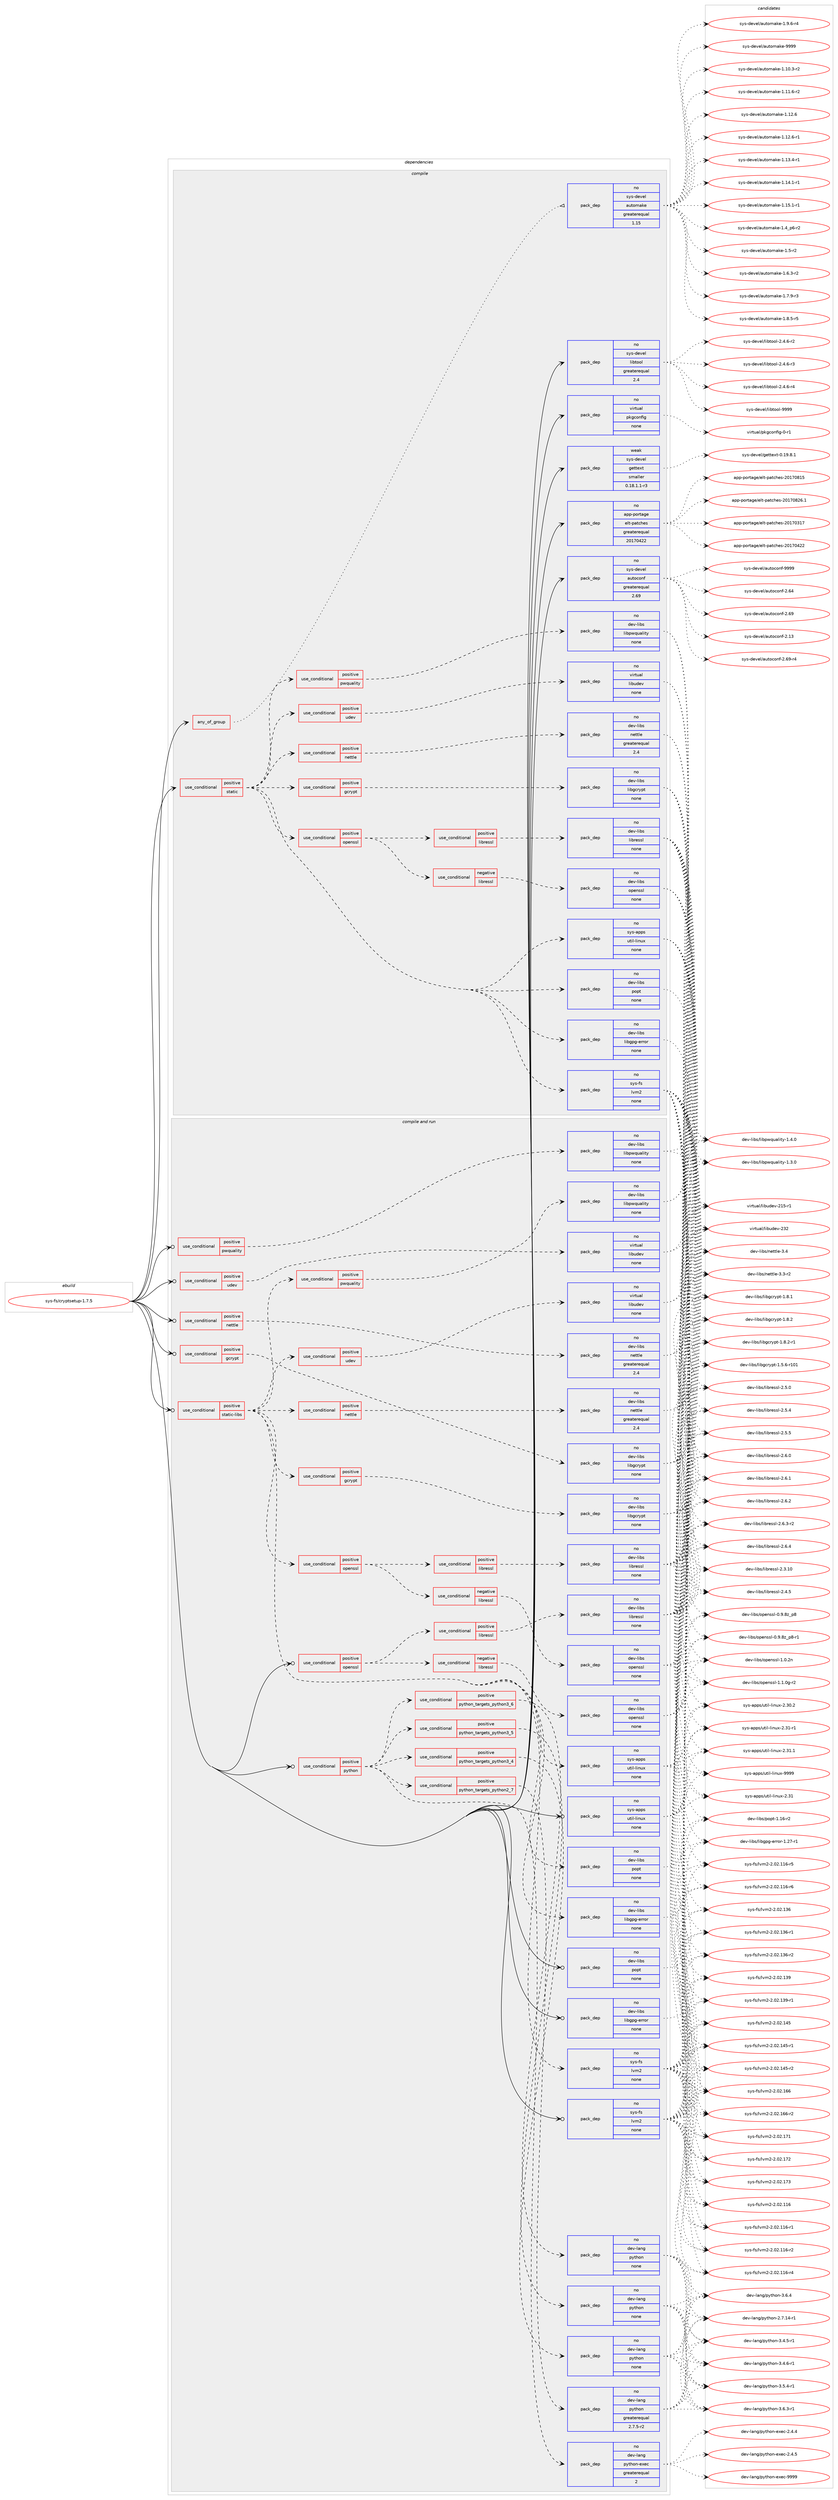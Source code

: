 digraph prolog {

# *************
# Graph options
# *************

newrank=true;
concentrate=true;
compound=true;
graph [rankdir=LR,fontname=Helvetica,fontsize=10,ranksep=1.5];#, ranksep=2.5, nodesep=0.2];
edge  [arrowhead=vee];
node  [fontname=Helvetica,fontsize=10];

# **********
# The ebuild
# **********

subgraph cluster_leftcol {
color=gray;
rank=same;
label=<<i>ebuild</i>>;
id [label="sys-fs/cryptsetup-1.7.5", color=red, width=4, href="../sys-fs/cryptsetup-1.7.5.svg"];
}

# ****************
# The dependencies
# ****************

subgraph cluster_midcol {
color=gray;
label=<<i>dependencies</i>>;
subgraph cluster_compile {
fillcolor="#eeeeee";
style=filled;
label=<<i>compile</i>>;
subgraph any31 {
dependency5000 [label=<<TABLE BORDER="0" CELLBORDER="1" CELLSPACING="0" CELLPADDING="4"><TR><TD CELLPADDING="10">any_of_group</TD></TR></TABLE>>, shape=none, color=red];subgraph pack4547 {
dependency5001 [label=<<TABLE BORDER="0" CELLBORDER="1" CELLSPACING="0" CELLPADDING="4" WIDTH="220"><TR><TD ROWSPAN="6" CELLPADDING="30">pack_dep</TD></TR><TR><TD WIDTH="110">no</TD></TR><TR><TD>sys-devel</TD></TR><TR><TD>automake</TD></TR><TR><TD>greaterequal</TD></TR><TR><TD>1.15</TD></TR></TABLE>>, shape=none, color=blue];
}
dependency5000:e -> dependency5001:w [weight=20,style="dotted",arrowhead="oinv"];
}
id:e -> dependency5000:w [weight=20,style="solid",arrowhead="vee"];
subgraph cond424 {
dependency5002 [label=<<TABLE BORDER="0" CELLBORDER="1" CELLSPACING="0" CELLPADDING="4"><TR><TD ROWSPAN="3" CELLPADDING="10">use_conditional</TD></TR><TR><TD>positive</TD></TR><TR><TD>static</TD></TR></TABLE>>, shape=none, color=red];
subgraph pack4548 {
dependency5003 [label=<<TABLE BORDER="0" CELLBORDER="1" CELLSPACING="0" CELLPADDING="4" WIDTH="220"><TR><TD ROWSPAN="6" CELLPADDING="30">pack_dep</TD></TR><TR><TD WIDTH="110">no</TD></TR><TR><TD>dev-libs</TD></TR><TR><TD>libgpg-error</TD></TR><TR><TD>none</TD></TR><TR><TD></TD></TR></TABLE>>, shape=none, color=blue];
}
dependency5002:e -> dependency5003:w [weight=20,style="dashed",arrowhead="vee"];
subgraph pack4549 {
dependency5004 [label=<<TABLE BORDER="0" CELLBORDER="1" CELLSPACING="0" CELLPADDING="4" WIDTH="220"><TR><TD ROWSPAN="6" CELLPADDING="30">pack_dep</TD></TR><TR><TD WIDTH="110">no</TD></TR><TR><TD>dev-libs</TD></TR><TR><TD>popt</TD></TR><TR><TD>none</TD></TR><TR><TD></TD></TR></TABLE>>, shape=none, color=blue];
}
dependency5002:e -> dependency5004:w [weight=20,style="dashed",arrowhead="vee"];
subgraph pack4550 {
dependency5005 [label=<<TABLE BORDER="0" CELLBORDER="1" CELLSPACING="0" CELLPADDING="4" WIDTH="220"><TR><TD ROWSPAN="6" CELLPADDING="30">pack_dep</TD></TR><TR><TD WIDTH="110">no</TD></TR><TR><TD>sys-apps</TD></TR><TR><TD>util-linux</TD></TR><TR><TD>none</TD></TR><TR><TD></TD></TR></TABLE>>, shape=none, color=blue];
}
dependency5002:e -> dependency5005:w [weight=20,style="dashed",arrowhead="vee"];
subgraph cond425 {
dependency5006 [label=<<TABLE BORDER="0" CELLBORDER="1" CELLSPACING="0" CELLPADDING="4"><TR><TD ROWSPAN="3" CELLPADDING="10">use_conditional</TD></TR><TR><TD>positive</TD></TR><TR><TD>gcrypt</TD></TR></TABLE>>, shape=none, color=red];
subgraph pack4551 {
dependency5007 [label=<<TABLE BORDER="0" CELLBORDER="1" CELLSPACING="0" CELLPADDING="4" WIDTH="220"><TR><TD ROWSPAN="6" CELLPADDING="30">pack_dep</TD></TR><TR><TD WIDTH="110">no</TD></TR><TR><TD>dev-libs</TD></TR><TR><TD>libgcrypt</TD></TR><TR><TD>none</TD></TR><TR><TD></TD></TR></TABLE>>, shape=none, color=blue];
}
dependency5006:e -> dependency5007:w [weight=20,style="dashed",arrowhead="vee"];
}
dependency5002:e -> dependency5006:w [weight=20,style="dashed",arrowhead="vee"];
subgraph cond426 {
dependency5008 [label=<<TABLE BORDER="0" CELLBORDER="1" CELLSPACING="0" CELLPADDING="4"><TR><TD ROWSPAN="3" CELLPADDING="10">use_conditional</TD></TR><TR><TD>positive</TD></TR><TR><TD>nettle</TD></TR></TABLE>>, shape=none, color=red];
subgraph pack4552 {
dependency5009 [label=<<TABLE BORDER="0" CELLBORDER="1" CELLSPACING="0" CELLPADDING="4" WIDTH="220"><TR><TD ROWSPAN="6" CELLPADDING="30">pack_dep</TD></TR><TR><TD WIDTH="110">no</TD></TR><TR><TD>dev-libs</TD></TR><TR><TD>nettle</TD></TR><TR><TD>greaterequal</TD></TR><TR><TD>2.4</TD></TR></TABLE>>, shape=none, color=blue];
}
dependency5008:e -> dependency5009:w [weight=20,style="dashed",arrowhead="vee"];
}
dependency5002:e -> dependency5008:w [weight=20,style="dashed",arrowhead="vee"];
subgraph cond427 {
dependency5010 [label=<<TABLE BORDER="0" CELLBORDER="1" CELLSPACING="0" CELLPADDING="4"><TR><TD ROWSPAN="3" CELLPADDING="10">use_conditional</TD></TR><TR><TD>positive</TD></TR><TR><TD>openssl</TD></TR></TABLE>>, shape=none, color=red];
subgraph cond428 {
dependency5011 [label=<<TABLE BORDER="0" CELLBORDER="1" CELLSPACING="0" CELLPADDING="4"><TR><TD ROWSPAN="3" CELLPADDING="10">use_conditional</TD></TR><TR><TD>negative</TD></TR><TR><TD>libressl</TD></TR></TABLE>>, shape=none, color=red];
subgraph pack4553 {
dependency5012 [label=<<TABLE BORDER="0" CELLBORDER="1" CELLSPACING="0" CELLPADDING="4" WIDTH="220"><TR><TD ROWSPAN="6" CELLPADDING="30">pack_dep</TD></TR><TR><TD WIDTH="110">no</TD></TR><TR><TD>dev-libs</TD></TR><TR><TD>openssl</TD></TR><TR><TD>none</TD></TR><TR><TD></TD></TR></TABLE>>, shape=none, color=blue];
}
dependency5011:e -> dependency5012:w [weight=20,style="dashed",arrowhead="vee"];
}
dependency5010:e -> dependency5011:w [weight=20,style="dashed",arrowhead="vee"];
subgraph cond429 {
dependency5013 [label=<<TABLE BORDER="0" CELLBORDER="1" CELLSPACING="0" CELLPADDING="4"><TR><TD ROWSPAN="3" CELLPADDING="10">use_conditional</TD></TR><TR><TD>positive</TD></TR><TR><TD>libressl</TD></TR></TABLE>>, shape=none, color=red];
subgraph pack4554 {
dependency5014 [label=<<TABLE BORDER="0" CELLBORDER="1" CELLSPACING="0" CELLPADDING="4" WIDTH="220"><TR><TD ROWSPAN="6" CELLPADDING="30">pack_dep</TD></TR><TR><TD WIDTH="110">no</TD></TR><TR><TD>dev-libs</TD></TR><TR><TD>libressl</TD></TR><TR><TD>none</TD></TR><TR><TD></TD></TR></TABLE>>, shape=none, color=blue];
}
dependency5013:e -> dependency5014:w [weight=20,style="dashed",arrowhead="vee"];
}
dependency5010:e -> dependency5013:w [weight=20,style="dashed",arrowhead="vee"];
}
dependency5002:e -> dependency5010:w [weight=20,style="dashed",arrowhead="vee"];
subgraph cond430 {
dependency5015 [label=<<TABLE BORDER="0" CELLBORDER="1" CELLSPACING="0" CELLPADDING="4"><TR><TD ROWSPAN="3" CELLPADDING="10">use_conditional</TD></TR><TR><TD>positive</TD></TR><TR><TD>pwquality</TD></TR></TABLE>>, shape=none, color=red];
subgraph pack4555 {
dependency5016 [label=<<TABLE BORDER="0" CELLBORDER="1" CELLSPACING="0" CELLPADDING="4" WIDTH="220"><TR><TD ROWSPAN="6" CELLPADDING="30">pack_dep</TD></TR><TR><TD WIDTH="110">no</TD></TR><TR><TD>dev-libs</TD></TR><TR><TD>libpwquality</TD></TR><TR><TD>none</TD></TR><TR><TD></TD></TR></TABLE>>, shape=none, color=blue];
}
dependency5015:e -> dependency5016:w [weight=20,style="dashed",arrowhead="vee"];
}
dependency5002:e -> dependency5015:w [weight=20,style="dashed",arrowhead="vee"];
subgraph pack4556 {
dependency5017 [label=<<TABLE BORDER="0" CELLBORDER="1" CELLSPACING="0" CELLPADDING="4" WIDTH="220"><TR><TD ROWSPAN="6" CELLPADDING="30">pack_dep</TD></TR><TR><TD WIDTH="110">no</TD></TR><TR><TD>sys-fs</TD></TR><TR><TD>lvm2</TD></TR><TR><TD>none</TD></TR><TR><TD></TD></TR></TABLE>>, shape=none, color=blue];
}
dependency5002:e -> dependency5017:w [weight=20,style="dashed",arrowhead="vee"];
subgraph cond431 {
dependency5018 [label=<<TABLE BORDER="0" CELLBORDER="1" CELLSPACING="0" CELLPADDING="4"><TR><TD ROWSPAN="3" CELLPADDING="10">use_conditional</TD></TR><TR><TD>positive</TD></TR><TR><TD>udev</TD></TR></TABLE>>, shape=none, color=red];
subgraph pack4557 {
dependency5019 [label=<<TABLE BORDER="0" CELLBORDER="1" CELLSPACING="0" CELLPADDING="4" WIDTH="220"><TR><TD ROWSPAN="6" CELLPADDING="30">pack_dep</TD></TR><TR><TD WIDTH="110">no</TD></TR><TR><TD>virtual</TD></TR><TR><TD>libudev</TD></TR><TR><TD>none</TD></TR><TR><TD></TD></TR></TABLE>>, shape=none, color=blue];
}
dependency5018:e -> dependency5019:w [weight=20,style="dashed",arrowhead="vee"];
}
dependency5002:e -> dependency5018:w [weight=20,style="dashed",arrowhead="vee"];
}
id:e -> dependency5002:w [weight=20,style="solid",arrowhead="vee"];
subgraph pack4558 {
dependency5020 [label=<<TABLE BORDER="0" CELLBORDER="1" CELLSPACING="0" CELLPADDING="4" WIDTH="220"><TR><TD ROWSPAN="6" CELLPADDING="30">pack_dep</TD></TR><TR><TD WIDTH="110">no</TD></TR><TR><TD>app-portage</TD></TR><TR><TD>elt-patches</TD></TR><TR><TD>greaterequal</TD></TR><TR><TD>20170422</TD></TR></TABLE>>, shape=none, color=blue];
}
id:e -> dependency5020:w [weight=20,style="solid",arrowhead="vee"];
subgraph pack4559 {
dependency5021 [label=<<TABLE BORDER="0" CELLBORDER="1" CELLSPACING="0" CELLPADDING="4" WIDTH="220"><TR><TD ROWSPAN="6" CELLPADDING="30">pack_dep</TD></TR><TR><TD WIDTH="110">no</TD></TR><TR><TD>sys-devel</TD></TR><TR><TD>autoconf</TD></TR><TR><TD>greaterequal</TD></TR><TR><TD>2.69</TD></TR></TABLE>>, shape=none, color=blue];
}
id:e -> dependency5021:w [weight=20,style="solid",arrowhead="vee"];
subgraph pack4560 {
dependency5022 [label=<<TABLE BORDER="0" CELLBORDER="1" CELLSPACING="0" CELLPADDING="4" WIDTH="220"><TR><TD ROWSPAN="6" CELLPADDING="30">pack_dep</TD></TR><TR><TD WIDTH="110">no</TD></TR><TR><TD>sys-devel</TD></TR><TR><TD>libtool</TD></TR><TR><TD>greaterequal</TD></TR><TR><TD>2.4</TD></TR></TABLE>>, shape=none, color=blue];
}
id:e -> dependency5022:w [weight=20,style="solid",arrowhead="vee"];
subgraph pack4561 {
dependency5023 [label=<<TABLE BORDER="0" CELLBORDER="1" CELLSPACING="0" CELLPADDING="4" WIDTH="220"><TR><TD ROWSPAN="6" CELLPADDING="30">pack_dep</TD></TR><TR><TD WIDTH="110">no</TD></TR><TR><TD>virtual</TD></TR><TR><TD>pkgconfig</TD></TR><TR><TD>none</TD></TR><TR><TD></TD></TR></TABLE>>, shape=none, color=blue];
}
id:e -> dependency5023:w [weight=20,style="solid",arrowhead="vee"];
subgraph pack4562 {
dependency5024 [label=<<TABLE BORDER="0" CELLBORDER="1" CELLSPACING="0" CELLPADDING="4" WIDTH="220"><TR><TD ROWSPAN="6" CELLPADDING="30">pack_dep</TD></TR><TR><TD WIDTH="110">weak</TD></TR><TR><TD>sys-devel</TD></TR><TR><TD>gettext</TD></TR><TR><TD>smaller</TD></TR><TR><TD>0.18.1.1-r3</TD></TR></TABLE>>, shape=none, color=blue];
}
id:e -> dependency5024:w [weight=20,style="solid",arrowhead="vee"];
}
subgraph cluster_compileandrun {
fillcolor="#eeeeee";
style=filled;
label=<<i>compile and run</i>>;
subgraph cond432 {
dependency5025 [label=<<TABLE BORDER="0" CELLBORDER="1" CELLSPACING="0" CELLPADDING="4"><TR><TD ROWSPAN="3" CELLPADDING="10">use_conditional</TD></TR><TR><TD>positive</TD></TR><TR><TD>gcrypt</TD></TR></TABLE>>, shape=none, color=red];
subgraph pack4563 {
dependency5026 [label=<<TABLE BORDER="0" CELLBORDER="1" CELLSPACING="0" CELLPADDING="4" WIDTH="220"><TR><TD ROWSPAN="6" CELLPADDING="30">pack_dep</TD></TR><TR><TD WIDTH="110">no</TD></TR><TR><TD>dev-libs</TD></TR><TR><TD>libgcrypt</TD></TR><TR><TD>none</TD></TR><TR><TD></TD></TR></TABLE>>, shape=none, color=blue];
}
dependency5025:e -> dependency5026:w [weight=20,style="dashed",arrowhead="vee"];
}
id:e -> dependency5025:w [weight=20,style="solid",arrowhead="odotvee"];
subgraph cond433 {
dependency5027 [label=<<TABLE BORDER="0" CELLBORDER="1" CELLSPACING="0" CELLPADDING="4"><TR><TD ROWSPAN="3" CELLPADDING="10">use_conditional</TD></TR><TR><TD>positive</TD></TR><TR><TD>nettle</TD></TR></TABLE>>, shape=none, color=red];
subgraph pack4564 {
dependency5028 [label=<<TABLE BORDER="0" CELLBORDER="1" CELLSPACING="0" CELLPADDING="4" WIDTH="220"><TR><TD ROWSPAN="6" CELLPADDING="30">pack_dep</TD></TR><TR><TD WIDTH="110">no</TD></TR><TR><TD>dev-libs</TD></TR><TR><TD>nettle</TD></TR><TR><TD>greaterequal</TD></TR><TR><TD>2.4</TD></TR></TABLE>>, shape=none, color=blue];
}
dependency5027:e -> dependency5028:w [weight=20,style="dashed",arrowhead="vee"];
}
id:e -> dependency5027:w [weight=20,style="solid",arrowhead="odotvee"];
subgraph cond434 {
dependency5029 [label=<<TABLE BORDER="0" CELLBORDER="1" CELLSPACING="0" CELLPADDING="4"><TR><TD ROWSPAN="3" CELLPADDING="10">use_conditional</TD></TR><TR><TD>positive</TD></TR><TR><TD>openssl</TD></TR></TABLE>>, shape=none, color=red];
subgraph cond435 {
dependency5030 [label=<<TABLE BORDER="0" CELLBORDER="1" CELLSPACING="0" CELLPADDING="4"><TR><TD ROWSPAN="3" CELLPADDING="10">use_conditional</TD></TR><TR><TD>negative</TD></TR><TR><TD>libressl</TD></TR></TABLE>>, shape=none, color=red];
subgraph pack4565 {
dependency5031 [label=<<TABLE BORDER="0" CELLBORDER="1" CELLSPACING="0" CELLPADDING="4" WIDTH="220"><TR><TD ROWSPAN="6" CELLPADDING="30">pack_dep</TD></TR><TR><TD WIDTH="110">no</TD></TR><TR><TD>dev-libs</TD></TR><TR><TD>openssl</TD></TR><TR><TD>none</TD></TR><TR><TD></TD></TR></TABLE>>, shape=none, color=blue];
}
dependency5030:e -> dependency5031:w [weight=20,style="dashed",arrowhead="vee"];
}
dependency5029:e -> dependency5030:w [weight=20,style="dashed",arrowhead="vee"];
subgraph cond436 {
dependency5032 [label=<<TABLE BORDER="0" CELLBORDER="1" CELLSPACING="0" CELLPADDING="4"><TR><TD ROWSPAN="3" CELLPADDING="10">use_conditional</TD></TR><TR><TD>positive</TD></TR><TR><TD>libressl</TD></TR></TABLE>>, shape=none, color=red];
subgraph pack4566 {
dependency5033 [label=<<TABLE BORDER="0" CELLBORDER="1" CELLSPACING="0" CELLPADDING="4" WIDTH="220"><TR><TD ROWSPAN="6" CELLPADDING="30">pack_dep</TD></TR><TR><TD WIDTH="110">no</TD></TR><TR><TD>dev-libs</TD></TR><TR><TD>libressl</TD></TR><TR><TD>none</TD></TR><TR><TD></TD></TR></TABLE>>, shape=none, color=blue];
}
dependency5032:e -> dependency5033:w [weight=20,style="dashed",arrowhead="vee"];
}
dependency5029:e -> dependency5032:w [weight=20,style="dashed",arrowhead="vee"];
}
id:e -> dependency5029:w [weight=20,style="solid",arrowhead="odotvee"];
subgraph cond437 {
dependency5034 [label=<<TABLE BORDER="0" CELLBORDER="1" CELLSPACING="0" CELLPADDING="4"><TR><TD ROWSPAN="3" CELLPADDING="10">use_conditional</TD></TR><TR><TD>positive</TD></TR><TR><TD>pwquality</TD></TR></TABLE>>, shape=none, color=red];
subgraph pack4567 {
dependency5035 [label=<<TABLE BORDER="0" CELLBORDER="1" CELLSPACING="0" CELLPADDING="4" WIDTH="220"><TR><TD ROWSPAN="6" CELLPADDING="30">pack_dep</TD></TR><TR><TD WIDTH="110">no</TD></TR><TR><TD>dev-libs</TD></TR><TR><TD>libpwquality</TD></TR><TR><TD>none</TD></TR><TR><TD></TD></TR></TABLE>>, shape=none, color=blue];
}
dependency5034:e -> dependency5035:w [weight=20,style="dashed",arrowhead="vee"];
}
id:e -> dependency5034:w [weight=20,style="solid",arrowhead="odotvee"];
subgraph cond438 {
dependency5036 [label=<<TABLE BORDER="0" CELLBORDER="1" CELLSPACING="0" CELLPADDING="4"><TR><TD ROWSPAN="3" CELLPADDING="10">use_conditional</TD></TR><TR><TD>positive</TD></TR><TR><TD>python</TD></TR></TABLE>>, shape=none, color=red];
subgraph cond439 {
dependency5037 [label=<<TABLE BORDER="0" CELLBORDER="1" CELLSPACING="0" CELLPADDING="4"><TR><TD ROWSPAN="3" CELLPADDING="10">use_conditional</TD></TR><TR><TD>positive</TD></TR><TR><TD>python_targets_python2_7</TD></TR></TABLE>>, shape=none, color=red];
subgraph pack4568 {
dependency5038 [label=<<TABLE BORDER="0" CELLBORDER="1" CELLSPACING="0" CELLPADDING="4" WIDTH="220"><TR><TD ROWSPAN="6" CELLPADDING="30">pack_dep</TD></TR><TR><TD WIDTH="110">no</TD></TR><TR><TD>dev-lang</TD></TR><TR><TD>python</TD></TR><TR><TD>greaterequal</TD></TR><TR><TD>2.7.5-r2</TD></TR></TABLE>>, shape=none, color=blue];
}
dependency5037:e -> dependency5038:w [weight=20,style="dashed",arrowhead="vee"];
}
dependency5036:e -> dependency5037:w [weight=20,style="dashed",arrowhead="vee"];
subgraph cond440 {
dependency5039 [label=<<TABLE BORDER="0" CELLBORDER="1" CELLSPACING="0" CELLPADDING="4"><TR><TD ROWSPAN="3" CELLPADDING="10">use_conditional</TD></TR><TR><TD>positive</TD></TR><TR><TD>python_targets_python3_4</TD></TR></TABLE>>, shape=none, color=red];
subgraph pack4569 {
dependency5040 [label=<<TABLE BORDER="0" CELLBORDER="1" CELLSPACING="0" CELLPADDING="4" WIDTH="220"><TR><TD ROWSPAN="6" CELLPADDING="30">pack_dep</TD></TR><TR><TD WIDTH="110">no</TD></TR><TR><TD>dev-lang</TD></TR><TR><TD>python</TD></TR><TR><TD>none</TD></TR><TR><TD></TD></TR></TABLE>>, shape=none, color=blue];
}
dependency5039:e -> dependency5040:w [weight=20,style="dashed",arrowhead="vee"];
}
dependency5036:e -> dependency5039:w [weight=20,style="dashed",arrowhead="vee"];
subgraph cond441 {
dependency5041 [label=<<TABLE BORDER="0" CELLBORDER="1" CELLSPACING="0" CELLPADDING="4"><TR><TD ROWSPAN="3" CELLPADDING="10">use_conditional</TD></TR><TR><TD>positive</TD></TR><TR><TD>python_targets_python3_5</TD></TR></TABLE>>, shape=none, color=red];
subgraph pack4570 {
dependency5042 [label=<<TABLE BORDER="0" CELLBORDER="1" CELLSPACING="0" CELLPADDING="4" WIDTH="220"><TR><TD ROWSPAN="6" CELLPADDING="30">pack_dep</TD></TR><TR><TD WIDTH="110">no</TD></TR><TR><TD>dev-lang</TD></TR><TR><TD>python</TD></TR><TR><TD>none</TD></TR><TR><TD></TD></TR></TABLE>>, shape=none, color=blue];
}
dependency5041:e -> dependency5042:w [weight=20,style="dashed",arrowhead="vee"];
}
dependency5036:e -> dependency5041:w [weight=20,style="dashed",arrowhead="vee"];
subgraph cond442 {
dependency5043 [label=<<TABLE BORDER="0" CELLBORDER="1" CELLSPACING="0" CELLPADDING="4"><TR><TD ROWSPAN="3" CELLPADDING="10">use_conditional</TD></TR><TR><TD>positive</TD></TR><TR><TD>python_targets_python3_6</TD></TR></TABLE>>, shape=none, color=red];
subgraph pack4571 {
dependency5044 [label=<<TABLE BORDER="0" CELLBORDER="1" CELLSPACING="0" CELLPADDING="4" WIDTH="220"><TR><TD ROWSPAN="6" CELLPADDING="30">pack_dep</TD></TR><TR><TD WIDTH="110">no</TD></TR><TR><TD>dev-lang</TD></TR><TR><TD>python</TD></TR><TR><TD>none</TD></TR><TR><TD></TD></TR></TABLE>>, shape=none, color=blue];
}
dependency5043:e -> dependency5044:w [weight=20,style="dashed",arrowhead="vee"];
}
dependency5036:e -> dependency5043:w [weight=20,style="dashed",arrowhead="vee"];
subgraph pack4572 {
dependency5045 [label=<<TABLE BORDER="0" CELLBORDER="1" CELLSPACING="0" CELLPADDING="4" WIDTH="220"><TR><TD ROWSPAN="6" CELLPADDING="30">pack_dep</TD></TR><TR><TD WIDTH="110">no</TD></TR><TR><TD>dev-lang</TD></TR><TR><TD>python-exec</TD></TR><TR><TD>greaterequal</TD></TR><TR><TD>2</TD></TR></TABLE>>, shape=none, color=blue];
}
dependency5036:e -> dependency5045:w [weight=20,style="dashed",arrowhead="vee"];
}
id:e -> dependency5036:w [weight=20,style="solid",arrowhead="odotvee"];
subgraph cond443 {
dependency5046 [label=<<TABLE BORDER="0" CELLBORDER="1" CELLSPACING="0" CELLPADDING="4"><TR><TD ROWSPAN="3" CELLPADDING="10">use_conditional</TD></TR><TR><TD>positive</TD></TR><TR><TD>static-libs</TD></TR></TABLE>>, shape=none, color=red];
subgraph pack4573 {
dependency5047 [label=<<TABLE BORDER="0" CELLBORDER="1" CELLSPACING="0" CELLPADDING="4" WIDTH="220"><TR><TD ROWSPAN="6" CELLPADDING="30">pack_dep</TD></TR><TR><TD WIDTH="110">no</TD></TR><TR><TD>dev-libs</TD></TR><TR><TD>libgpg-error</TD></TR><TR><TD>none</TD></TR><TR><TD></TD></TR></TABLE>>, shape=none, color=blue];
}
dependency5046:e -> dependency5047:w [weight=20,style="dashed",arrowhead="vee"];
subgraph pack4574 {
dependency5048 [label=<<TABLE BORDER="0" CELLBORDER="1" CELLSPACING="0" CELLPADDING="4" WIDTH="220"><TR><TD ROWSPAN="6" CELLPADDING="30">pack_dep</TD></TR><TR><TD WIDTH="110">no</TD></TR><TR><TD>dev-libs</TD></TR><TR><TD>popt</TD></TR><TR><TD>none</TD></TR><TR><TD></TD></TR></TABLE>>, shape=none, color=blue];
}
dependency5046:e -> dependency5048:w [weight=20,style="dashed",arrowhead="vee"];
subgraph pack4575 {
dependency5049 [label=<<TABLE BORDER="0" CELLBORDER="1" CELLSPACING="0" CELLPADDING="4" WIDTH="220"><TR><TD ROWSPAN="6" CELLPADDING="30">pack_dep</TD></TR><TR><TD WIDTH="110">no</TD></TR><TR><TD>sys-apps</TD></TR><TR><TD>util-linux</TD></TR><TR><TD>none</TD></TR><TR><TD></TD></TR></TABLE>>, shape=none, color=blue];
}
dependency5046:e -> dependency5049:w [weight=20,style="dashed",arrowhead="vee"];
subgraph cond444 {
dependency5050 [label=<<TABLE BORDER="0" CELLBORDER="1" CELLSPACING="0" CELLPADDING="4"><TR><TD ROWSPAN="3" CELLPADDING="10">use_conditional</TD></TR><TR><TD>positive</TD></TR><TR><TD>gcrypt</TD></TR></TABLE>>, shape=none, color=red];
subgraph pack4576 {
dependency5051 [label=<<TABLE BORDER="0" CELLBORDER="1" CELLSPACING="0" CELLPADDING="4" WIDTH="220"><TR><TD ROWSPAN="6" CELLPADDING="30">pack_dep</TD></TR><TR><TD WIDTH="110">no</TD></TR><TR><TD>dev-libs</TD></TR><TR><TD>libgcrypt</TD></TR><TR><TD>none</TD></TR><TR><TD></TD></TR></TABLE>>, shape=none, color=blue];
}
dependency5050:e -> dependency5051:w [weight=20,style="dashed",arrowhead="vee"];
}
dependency5046:e -> dependency5050:w [weight=20,style="dashed",arrowhead="vee"];
subgraph cond445 {
dependency5052 [label=<<TABLE BORDER="0" CELLBORDER="1" CELLSPACING="0" CELLPADDING="4"><TR><TD ROWSPAN="3" CELLPADDING="10">use_conditional</TD></TR><TR><TD>positive</TD></TR><TR><TD>nettle</TD></TR></TABLE>>, shape=none, color=red];
subgraph pack4577 {
dependency5053 [label=<<TABLE BORDER="0" CELLBORDER="1" CELLSPACING="0" CELLPADDING="4" WIDTH="220"><TR><TD ROWSPAN="6" CELLPADDING="30">pack_dep</TD></TR><TR><TD WIDTH="110">no</TD></TR><TR><TD>dev-libs</TD></TR><TR><TD>nettle</TD></TR><TR><TD>greaterequal</TD></TR><TR><TD>2.4</TD></TR></TABLE>>, shape=none, color=blue];
}
dependency5052:e -> dependency5053:w [weight=20,style="dashed",arrowhead="vee"];
}
dependency5046:e -> dependency5052:w [weight=20,style="dashed",arrowhead="vee"];
subgraph cond446 {
dependency5054 [label=<<TABLE BORDER="0" CELLBORDER="1" CELLSPACING="0" CELLPADDING="4"><TR><TD ROWSPAN="3" CELLPADDING="10">use_conditional</TD></TR><TR><TD>positive</TD></TR><TR><TD>openssl</TD></TR></TABLE>>, shape=none, color=red];
subgraph cond447 {
dependency5055 [label=<<TABLE BORDER="0" CELLBORDER="1" CELLSPACING="0" CELLPADDING="4"><TR><TD ROWSPAN="3" CELLPADDING="10">use_conditional</TD></TR><TR><TD>negative</TD></TR><TR><TD>libressl</TD></TR></TABLE>>, shape=none, color=red];
subgraph pack4578 {
dependency5056 [label=<<TABLE BORDER="0" CELLBORDER="1" CELLSPACING="0" CELLPADDING="4" WIDTH="220"><TR><TD ROWSPAN="6" CELLPADDING="30">pack_dep</TD></TR><TR><TD WIDTH="110">no</TD></TR><TR><TD>dev-libs</TD></TR><TR><TD>openssl</TD></TR><TR><TD>none</TD></TR><TR><TD></TD></TR></TABLE>>, shape=none, color=blue];
}
dependency5055:e -> dependency5056:w [weight=20,style="dashed",arrowhead="vee"];
}
dependency5054:e -> dependency5055:w [weight=20,style="dashed",arrowhead="vee"];
subgraph cond448 {
dependency5057 [label=<<TABLE BORDER="0" CELLBORDER="1" CELLSPACING="0" CELLPADDING="4"><TR><TD ROWSPAN="3" CELLPADDING="10">use_conditional</TD></TR><TR><TD>positive</TD></TR><TR><TD>libressl</TD></TR></TABLE>>, shape=none, color=red];
subgraph pack4579 {
dependency5058 [label=<<TABLE BORDER="0" CELLBORDER="1" CELLSPACING="0" CELLPADDING="4" WIDTH="220"><TR><TD ROWSPAN="6" CELLPADDING="30">pack_dep</TD></TR><TR><TD WIDTH="110">no</TD></TR><TR><TD>dev-libs</TD></TR><TR><TD>libressl</TD></TR><TR><TD>none</TD></TR><TR><TD></TD></TR></TABLE>>, shape=none, color=blue];
}
dependency5057:e -> dependency5058:w [weight=20,style="dashed",arrowhead="vee"];
}
dependency5054:e -> dependency5057:w [weight=20,style="dashed",arrowhead="vee"];
}
dependency5046:e -> dependency5054:w [weight=20,style="dashed",arrowhead="vee"];
subgraph cond449 {
dependency5059 [label=<<TABLE BORDER="0" CELLBORDER="1" CELLSPACING="0" CELLPADDING="4"><TR><TD ROWSPAN="3" CELLPADDING="10">use_conditional</TD></TR><TR><TD>positive</TD></TR><TR><TD>pwquality</TD></TR></TABLE>>, shape=none, color=red];
subgraph pack4580 {
dependency5060 [label=<<TABLE BORDER="0" CELLBORDER="1" CELLSPACING="0" CELLPADDING="4" WIDTH="220"><TR><TD ROWSPAN="6" CELLPADDING="30">pack_dep</TD></TR><TR><TD WIDTH="110">no</TD></TR><TR><TD>dev-libs</TD></TR><TR><TD>libpwquality</TD></TR><TR><TD>none</TD></TR><TR><TD></TD></TR></TABLE>>, shape=none, color=blue];
}
dependency5059:e -> dependency5060:w [weight=20,style="dashed",arrowhead="vee"];
}
dependency5046:e -> dependency5059:w [weight=20,style="dashed",arrowhead="vee"];
subgraph pack4581 {
dependency5061 [label=<<TABLE BORDER="0" CELLBORDER="1" CELLSPACING="0" CELLPADDING="4" WIDTH="220"><TR><TD ROWSPAN="6" CELLPADDING="30">pack_dep</TD></TR><TR><TD WIDTH="110">no</TD></TR><TR><TD>sys-fs</TD></TR><TR><TD>lvm2</TD></TR><TR><TD>none</TD></TR><TR><TD></TD></TR></TABLE>>, shape=none, color=blue];
}
dependency5046:e -> dependency5061:w [weight=20,style="dashed",arrowhead="vee"];
subgraph cond450 {
dependency5062 [label=<<TABLE BORDER="0" CELLBORDER="1" CELLSPACING="0" CELLPADDING="4"><TR><TD ROWSPAN="3" CELLPADDING="10">use_conditional</TD></TR><TR><TD>positive</TD></TR><TR><TD>udev</TD></TR></TABLE>>, shape=none, color=red];
subgraph pack4582 {
dependency5063 [label=<<TABLE BORDER="0" CELLBORDER="1" CELLSPACING="0" CELLPADDING="4" WIDTH="220"><TR><TD ROWSPAN="6" CELLPADDING="30">pack_dep</TD></TR><TR><TD WIDTH="110">no</TD></TR><TR><TD>virtual</TD></TR><TR><TD>libudev</TD></TR><TR><TD>none</TD></TR><TR><TD></TD></TR></TABLE>>, shape=none, color=blue];
}
dependency5062:e -> dependency5063:w [weight=20,style="dashed",arrowhead="vee"];
}
dependency5046:e -> dependency5062:w [weight=20,style="dashed",arrowhead="vee"];
}
id:e -> dependency5046:w [weight=20,style="solid",arrowhead="odotvee"];
subgraph cond451 {
dependency5064 [label=<<TABLE BORDER="0" CELLBORDER="1" CELLSPACING="0" CELLPADDING="4"><TR><TD ROWSPAN="3" CELLPADDING="10">use_conditional</TD></TR><TR><TD>positive</TD></TR><TR><TD>udev</TD></TR></TABLE>>, shape=none, color=red];
subgraph pack4583 {
dependency5065 [label=<<TABLE BORDER="0" CELLBORDER="1" CELLSPACING="0" CELLPADDING="4" WIDTH="220"><TR><TD ROWSPAN="6" CELLPADDING="30">pack_dep</TD></TR><TR><TD WIDTH="110">no</TD></TR><TR><TD>virtual</TD></TR><TR><TD>libudev</TD></TR><TR><TD>none</TD></TR><TR><TD></TD></TR></TABLE>>, shape=none, color=blue];
}
dependency5064:e -> dependency5065:w [weight=20,style="dashed",arrowhead="vee"];
}
id:e -> dependency5064:w [weight=20,style="solid",arrowhead="odotvee"];
subgraph pack4584 {
dependency5066 [label=<<TABLE BORDER="0" CELLBORDER="1" CELLSPACING="0" CELLPADDING="4" WIDTH="220"><TR><TD ROWSPAN="6" CELLPADDING="30">pack_dep</TD></TR><TR><TD WIDTH="110">no</TD></TR><TR><TD>dev-libs</TD></TR><TR><TD>libgpg-error</TD></TR><TR><TD>none</TD></TR><TR><TD></TD></TR></TABLE>>, shape=none, color=blue];
}
id:e -> dependency5066:w [weight=20,style="solid",arrowhead="odotvee"];
subgraph pack4585 {
dependency5067 [label=<<TABLE BORDER="0" CELLBORDER="1" CELLSPACING="0" CELLPADDING="4" WIDTH="220"><TR><TD ROWSPAN="6" CELLPADDING="30">pack_dep</TD></TR><TR><TD WIDTH="110">no</TD></TR><TR><TD>dev-libs</TD></TR><TR><TD>popt</TD></TR><TR><TD>none</TD></TR><TR><TD></TD></TR></TABLE>>, shape=none, color=blue];
}
id:e -> dependency5067:w [weight=20,style="solid",arrowhead="odotvee"];
subgraph pack4586 {
dependency5068 [label=<<TABLE BORDER="0" CELLBORDER="1" CELLSPACING="0" CELLPADDING="4" WIDTH="220"><TR><TD ROWSPAN="6" CELLPADDING="30">pack_dep</TD></TR><TR><TD WIDTH="110">no</TD></TR><TR><TD>sys-apps</TD></TR><TR><TD>util-linux</TD></TR><TR><TD>none</TD></TR><TR><TD></TD></TR></TABLE>>, shape=none, color=blue];
}
id:e -> dependency5068:w [weight=20,style="solid",arrowhead="odotvee"];
subgraph pack4587 {
dependency5069 [label=<<TABLE BORDER="0" CELLBORDER="1" CELLSPACING="0" CELLPADDING="4" WIDTH="220"><TR><TD ROWSPAN="6" CELLPADDING="30">pack_dep</TD></TR><TR><TD WIDTH="110">no</TD></TR><TR><TD>sys-fs</TD></TR><TR><TD>lvm2</TD></TR><TR><TD>none</TD></TR><TR><TD></TD></TR></TABLE>>, shape=none, color=blue];
}
id:e -> dependency5069:w [weight=20,style="solid",arrowhead="odotvee"];
}
subgraph cluster_run {
fillcolor="#eeeeee";
style=filled;
label=<<i>run</i>>;
}
}

# **************
# The candidates
# **************

subgraph cluster_choices {
rank=same;
color=gray;
label=<<i>candidates</i>>;

subgraph choice4547 {
color=black;
nodesep=1;
choice11512111545100101118101108479711711611110997107101454946494846514511450 [label="sys-devel/automake-1.10.3-r2", color=red, width=4,href="../sys-devel/automake-1.10.3-r2.svg"];
choice11512111545100101118101108479711711611110997107101454946494946544511450 [label="sys-devel/automake-1.11.6-r2", color=red, width=4,href="../sys-devel/automake-1.11.6-r2.svg"];
choice1151211154510010111810110847971171161111099710710145494649504654 [label="sys-devel/automake-1.12.6", color=red, width=4,href="../sys-devel/automake-1.12.6.svg"];
choice11512111545100101118101108479711711611110997107101454946495046544511449 [label="sys-devel/automake-1.12.6-r1", color=red, width=4,href="../sys-devel/automake-1.12.6-r1.svg"];
choice11512111545100101118101108479711711611110997107101454946495146524511449 [label="sys-devel/automake-1.13.4-r1", color=red, width=4,href="../sys-devel/automake-1.13.4-r1.svg"];
choice11512111545100101118101108479711711611110997107101454946495246494511449 [label="sys-devel/automake-1.14.1-r1", color=red, width=4,href="../sys-devel/automake-1.14.1-r1.svg"];
choice11512111545100101118101108479711711611110997107101454946495346494511449 [label="sys-devel/automake-1.15.1-r1", color=red, width=4,href="../sys-devel/automake-1.15.1-r1.svg"];
choice115121115451001011181011084797117116111109971071014549465295112544511450 [label="sys-devel/automake-1.4_p6-r2", color=red, width=4,href="../sys-devel/automake-1.4_p6-r2.svg"];
choice11512111545100101118101108479711711611110997107101454946534511450 [label="sys-devel/automake-1.5-r2", color=red, width=4,href="../sys-devel/automake-1.5-r2.svg"];
choice115121115451001011181011084797117116111109971071014549465446514511450 [label="sys-devel/automake-1.6.3-r2", color=red, width=4,href="../sys-devel/automake-1.6.3-r2.svg"];
choice115121115451001011181011084797117116111109971071014549465546574511451 [label="sys-devel/automake-1.7.9-r3", color=red, width=4,href="../sys-devel/automake-1.7.9-r3.svg"];
choice115121115451001011181011084797117116111109971071014549465646534511453 [label="sys-devel/automake-1.8.5-r5", color=red, width=4,href="../sys-devel/automake-1.8.5-r5.svg"];
choice115121115451001011181011084797117116111109971071014549465746544511452 [label="sys-devel/automake-1.9.6-r4", color=red, width=4,href="../sys-devel/automake-1.9.6-r4.svg"];
choice115121115451001011181011084797117116111109971071014557575757 [label="sys-devel/automake-9999", color=red, width=4,href="../sys-devel/automake-9999.svg"];
dependency5001:e -> choice11512111545100101118101108479711711611110997107101454946494846514511450:w [style=dotted,weight="100"];
dependency5001:e -> choice11512111545100101118101108479711711611110997107101454946494946544511450:w [style=dotted,weight="100"];
dependency5001:e -> choice1151211154510010111810110847971171161111099710710145494649504654:w [style=dotted,weight="100"];
dependency5001:e -> choice11512111545100101118101108479711711611110997107101454946495046544511449:w [style=dotted,weight="100"];
dependency5001:e -> choice11512111545100101118101108479711711611110997107101454946495146524511449:w [style=dotted,weight="100"];
dependency5001:e -> choice11512111545100101118101108479711711611110997107101454946495246494511449:w [style=dotted,weight="100"];
dependency5001:e -> choice11512111545100101118101108479711711611110997107101454946495346494511449:w [style=dotted,weight="100"];
dependency5001:e -> choice115121115451001011181011084797117116111109971071014549465295112544511450:w [style=dotted,weight="100"];
dependency5001:e -> choice11512111545100101118101108479711711611110997107101454946534511450:w [style=dotted,weight="100"];
dependency5001:e -> choice115121115451001011181011084797117116111109971071014549465446514511450:w [style=dotted,weight="100"];
dependency5001:e -> choice115121115451001011181011084797117116111109971071014549465546574511451:w [style=dotted,weight="100"];
dependency5001:e -> choice115121115451001011181011084797117116111109971071014549465646534511453:w [style=dotted,weight="100"];
dependency5001:e -> choice115121115451001011181011084797117116111109971071014549465746544511452:w [style=dotted,weight="100"];
dependency5001:e -> choice115121115451001011181011084797117116111109971071014557575757:w [style=dotted,weight="100"];
}
subgraph choice4548 {
color=black;
nodesep=1;
choice100101118451081059811547108105981031121034510111411411111445494650554511449 [label="dev-libs/libgpg-error-1.27-r1", color=red, width=4,href="../dev-libs/libgpg-error-1.27-r1.svg"];
dependency5003:e -> choice100101118451081059811547108105981031121034510111411411111445494650554511449:w [style=dotted,weight="100"];
}
subgraph choice4549 {
color=black;
nodesep=1;
choice10010111845108105981154711211111211645494649544511450 [label="dev-libs/popt-1.16-r2", color=red, width=4,href="../dev-libs/popt-1.16-r2.svg"];
dependency5004:e -> choice10010111845108105981154711211111211645494649544511450:w [style=dotted,weight="100"];
}
subgraph choice4550 {
color=black;
nodesep=1;
choice115121115459711211211547117116105108451081051101171204550465149 [label="sys-apps/util-linux-2.31", color=red, width=4,href="../sys-apps/util-linux-2.31.svg"];
choice1151211154597112112115471171161051084510810511011712045504651484650 [label="sys-apps/util-linux-2.30.2", color=red, width=4,href="../sys-apps/util-linux-2.30.2.svg"];
choice1151211154597112112115471171161051084510810511011712045504651494511449 [label="sys-apps/util-linux-2.31-r1", color=red, width=4,href="../sys-apps/util-linux-2.31-r1.svg"];
choice1151211154597112112115471171161051084510810511011712045504651494649 [label="sys-apps/util-linux-2.31.1", color=red, width=4,href="../sys-apps/util-linux-2.31.1.svg"];
choice115121115459711211211547117116105108451081051101171204557575757 [label="sys-apps/util-linux-9999", color=red, width=4,href="../sys-apps/util-linux-9999.svg"];
dependency5005:e -> choice115121115459711211211547117116105108451081051101171204550465149:w [style=dotted,weight="100"];
dependency5005:e -> choice1151211154597112112115471171161051084510810511011712045504651484650:w [style=dotted,weight="100"];
dependency5005:e -> choice1151211154597112112115471171161051084510810511011712045504651494511449:w [style=dotted,weight="100"];
dependency5005:e -> choice1151211154597112112115471171161051084510810511011712045504651494649:w [style=dotted,weight="100"];
dependency5005:e -> choice115121115459711211211547117116105108451081051101171204557575757:w [style=dotted,weight="100"];
}
subgraph choice4551 {
color=black;
nodesep=1;
choice100101118451081059811547108105981039911412111211645494653465445114494849 [label="dev-libs/libgcrypt-1.5.6-r101", color=red, width=4,href="../dev-libs/libgcrypt-1.5.6-r101.svg"];
choice1001011184510810598115471081059810399114121112116454946564649 [label="dev-libs/libgcrypt-1.8.1", color=red, width=4,href="../dev-libs/libgcrypt-1.8.1.svg"];
choice1001011184510810598115471081059810399114121112116454946564650 [label="dev-libs/libgcrypt-1.8.2", color=red, width=4,href="../dev-libs/libgcrypt-1.8.2.svg"];
choice10010111845108105981154710810598103991141211121164549465646504511449 [label="dev-libs/libgcrypt-1.8.2-r1", color=red, width=4,href="../dev-libs/libgcrypt-1.8.2-r1.svg"];
dependency5007:e -> choice100101118451081059811547108105981039911412111211645494653465445114494849:w [style=dotted,weight="100"];
dependency5007:e -> choice1001011184510810598115471081059810399114121112116454946564649:w [style=dotted,weight="100"];
dependency5007:e -> choice1001011184510810598115471081059810399114121112116454946564650:w [style=dotted,weight="100"];
dependency5007:e -> choice10010111845108105981154710810598103991141211121164549465646504511449:w [style=dotted,weight="100"];
}
subgraph choice4552 {
color=black;
nodesep=1;
choice100101118451081059811547110101116116108101455146514511450 [label="dev-libs/nettle-3.3-r2", color=red, width=4,href="../dev-libs/nettle-3.3-r2.svg"];
choice10010111845108105981154711010111611610810145514652 [label="dev-libs/nettle-3.4", color=red, width=4,href="../dev-libs/nettle-3.4.svg"];
dependency5009:e -> choice100101118451081059811547110101116116108101455146514511450:w [style=dotted,weight="100"];
dependency5009:e -> choice10010111845108105981154711010111611610810145514652:w [style=dotted,weight="100"];
}
subgraph choice4553 {
color=black;
nodesep=1;
choice1001011184510810598115471111121011101151151084548465746561229511256 [label="dev-libs/openssl-0.9.8z_p8", color=red, width=4,href="../dev-libs/openssl-0.9.8z_p8.svg"];
choice10010111845108105981154711111210111011511510845484657465612295112564511449 [label="dev-libs/openssl-0.9.8z_p8-r1", color=red, width=4,href="../dev-libs/openssl-0.9.8z_p8-r1.svg"];
choice100101118451081059811547111112101110115115108454946484650110 [label="dev-libs/openssl-1.0.2n", color=red, width=4,href="../dev-libs/openssl-1.0.2n.svg"];
choice1001011184510810598115471111121011101151151084549464946481034511450 [label="dev-libs/openssl-1.1.0g-r2", color=red, width=4,href="../dev-libs/openssl-1.1.0g-r2.svg"];
dependency5012:e -> choice1001011184510810598115471111121011101151151084548465746561229511256:w [style=dotted,weight="100"];
dependency5012:e -> choice10010111845108105981154711111210111011511510845484657465612295112564511449:w [style=dotted,weight="100"];
dependency5012:e -> choice100101118451081059811547111112101110115115108454946484650110:w [style=dotted,weight="100"];
dependency5012:e -> choice1001011184510810598115471111121011101151151084549464946481034511450:w [style=dotted,weight="100"];
}
subgraph choice4554 {
color=black;
nodesep=1;
choice1001011184510810598115471081059811410111511510845504651464948 [label="dev-libs/libressl-2.3.10", color=red, width=4,href="../dev-libs/libressl-2.3.10.svg"];
choice10010111845108105981154710810598114101115115108455046524653 [label="dev-libs/libressl-2.4.5", color=red, width=4,href="../dev-libs/libressl-2.4.5.svg"];
choice10010111845108105981154710810598114101115115108455046534648 [label="dev-libs/libressl-2.5.0", color=red, width=4,href="../dev-libs/libressl-2.5.0.svg"];
choice10010111845108105981154710810598114101115115108455046534652 [label="dev-libs/libressl-2.5.4", color=red, width=4,href="../dev-libs/libressl-2.5.4.svg"];
choice10010111845108105981154710810598114101115115108455046534653 [label="dev-libs/libressl-2.5.5", color=red, width=4,href="../dev-libs/libressl-2.5.5.svg"];
choice10010111845108105981154710810598114101115115108455046544648 [label="dev-libs/libressl-2.6.0", color=red, width=4,href="../dev-libs/libressl-2.6.0.svg"];
choice10010111845108105981154710810598114101115115108455046544649 [label="dev-libs/libressl-2.6.1", color=red, width=4,href="../dev-libs/libressl-2.6.1.svg"];
choice10010111845108105981154710810598114101115115108455046544650 [label="dev-libs/libressl-2.6.2", color=red, width=4,href="../dev-libs/libressl-2.6.2.svg"];
choice100101118451081059811547108105981141011151151084550465446514511450 [label="dev-libs/libressl-2.6.3-r2", color=red, width=4,href="../dev-libs/libressl-2.6.3-r2.svg"];
choice10010111845108105981154710810598114101115115108455046544652 [label="dev-libs/libressl-2.6.4", color=red, width=4,href="../dev-libs/libressl-2.6.4.svg"];
dependency5014:e -> choice1001011184510810598115471081059811410111511510845504651464948:w [style=dotted,weight="100"];
dependency5014:e -> choice10010111845108105981154710810598114101115115108455046524653:w [style=dotted,weight="100"];
dependency5014:e -> choice10010111845108105981154710810598114101115115108455046534648:w [style=dotted,weight="100"];
dependency5014:e -> choice10010111845108105981154710810598114101115115108455046534652:w [style=dotted,weight="100"];
dependency5014:e -> choice10010111845108105981154710810598114101115115108455046534653:w [style=dotted,weight="100"];
dependency5014:e -> choice10010111845108105981154710810598114101115115108455046544648:w [style=dotted,weight="100"];
dependency5014:e -> choice10010111845108105981154710810598114101115115108455046544649:w [style=dotted,weight="100"];
dependency5014:e -> choice10010111845108105981154710810598114101115115108455046544650:w [style=dotted,weight="100"];
dependency5014:e -> choice100101118451081059811547108105981141011151151084550465446514511450:w [style=dotted,weight="100"];
dependency5014:e -> choice10010111845108105981154710810598114101115115108455046544652:w [style=dotted,weight="100"];
}
subgraph choice4555 {
color=black;
nodesep=1;
choice1001011184510810598115471081059811211911311797108105116121454946514648 [label="dev-libs/libpwquality-1.3.0", color=red, width=4,href="../dev-libs/libpwquality-1.3.0.svg"];
choice1001011184510810598115471081059811211911311797108105116121454946524648 [label="dev-libs/libpwquality-1.4.0", color=red, width=4,href="../dev-libs/libpwquality-1.4.0.svg"];
dependency5016:e -> choice1001011184510810598115471081059811211911311797108105116121454946514648:w [style=dotted,weight="100"];
dependency5016:e -> choice1001011184510810598115471081059811211911311797108105116121454946524648:w [style=dotted,weight="100"];
}
subgraph choice4556 {
color=black;
nodesep=1;
choice115121115451021154710811810950455046485046494954 [label="sys-fs/lvm2-2.02.116", color=red, width=4,href="../sys-fs/lvm2-2.02.116.svg"];
choice1151211154510211547108118109504550464850464949544511449 [label="sys-fs/lvm2-2.02.116-r1", color=red, width=4,href="../sys-fs/lvm2-2.02.116-r1.svg"];
choice1151211154510211547108118109504550464850464949544511450 [label="sys-fs/lvm2-2.02.116-r2", color=red, width=4,href="../sys-fs/lvm2-2.02.116-r2.svg"];
choice1151211154510211547108118109504550464850464949544511452 [label="sys-fs/lvm2-2.02.116-r4", color=red, width=4,href="../sys-fs/lvm2-2.02.116-r4.svg"];
choice1151211154510211547108118109504550464850464949544511453 [label="sys-fs/lvm2-2.02.116-r5", color=red, width=4,href="../sys-fs/lvm2-2.02.116-r5.svg"];
choice1151211154510211547108118109504550464850464949544511454 [label="sys-fs/lvm2-2.02.116-r6", color=red, width=4,href="../sys-fs/lvm2-2.02.116-r6.svg"];
choice115121115451021154710811810950455046485046495154 [label="sys-fs/lvm2-2.02.136", color=red, width=4,href="../sys-fs/lvm2-2.02.136.svg"];
choice1151211154510211547108118109504550464850464951544511449 [label="sys-fs/lvm2-2.02.136-r1", color=red, width=4,href="../sys-fs/lvm2-2.02.136-r1.svg"];
choice1151211154510211547108118109504550464850464951544511450 [label="sys-fs/lvm2-2.02.136-r2", color=red, width=4,href="../sys-fs/lvm2-2.02.136-r2.svg"];
choice115121115451021154710811810950455046485046495157 [label="sys-fs/lvm2-2.02.139", color=red, width=4,href="../sys-fs/lvm2-2.02.139.svg"];
choice1151211154510211547108118109504550464850464951574511449 [label="sys-fs/lvm2-2.02.139-r1", color=red, width=4,href="../sys-fs/lvm2-2.02.139-r1.svg"];
choice115121115451021154710811810950455046485046495253 [label="sys-fs/lvm2-2.02.145", color=red, width=4,href="../sys-fs/lvm2-2.02.145.svg"];
choice1151211154510211547108118109504550464850464952534511449 [label="sys-fs/lvm2-2.02.145-r1", color=red, width=4,href="../sys-fs/lvm2-2.02.145-r1.svg"];
choice1151211154510211547108118109504550464850464952534511450 [label="sys-fs/lvm2-2.02.145-r2", color=red, width=4,href="../sys-fs/lvm2-2.02.145-r2.svg"];
choice115121115451021154710811810950455046485046495454 [label="sys-fs/lvm2-2.02.166", color=red, width=4,href="../sys-fs/lvm2-2.02.166.svg"];
choice1151211154510211547108118109504550464850464954544511450 [label="sys-fs/lvm2-2.02.166-r2", color=red, width=4,href="../sys-fs/lvm2-2.02.166-r2.svg"];
choice115121115451021154710811810950455046485046495549 [label="sys-fs/lvm2-2.02.171", color=red, width=4,href="../sys-fs/lvm2-2.02.171.svg"];
choice115121115451021154710811810950455046485046495550 [label="sys-fs/lvm2-2.02.172", color=red, width=4,href="../sys-fs/lvm2-2.02.172.svg"];
choice115121115451021154710811810950455046485046495551 [label="sys-fs/lvm2-2.02.173", color=red, width=4,href="../sys-fs/lvm2-2.02.173.svg"];
dependency5017:e -> choice115121115451021154710811810950455046485046494954:w [style=dotted,weight="100"];
dependency5017:e -> choice1151211154510211547108118109504550464850464949544511449:w [style=dotted,weight="100"];
dependency5017:e -> choice1151211154510211547108118109504550464850464949544511450:w [style=dotted,weight="100"];
dependency5017:e -> choice1151211154510211547108118109504550464850464949544511452:w [style=dotted,weight="100"];
dependency5017:e -> choice1151211154510211547108118109504550464850464949544511453:w [style=dotted,weight="100"];
dependency5017:e -> choice1151211154510211547108118109504550464850464949544511454:w [style=dotted,weight="100"];
dependency5017:e -> choice115121115451021154710811810950455046485046495154:w [style=dotted,weight="100"];
dependency5017:e -> choice1151211154510211547108118109504550464850464951544511449:w [style=dotted,weight="100"];
dependency5017:e -> choice1151211154510211547108118109504550464850464951544511450:w [style=dotted,weight="100"];
dependency5017:e -> choice115121115451021154710811810950455046485046495157:w [style=dotted,weight="100"];
dependency5017:e -> choice1151211154510211547108118109504550464850464951574511449:w [style=dotted,weight="100"];
dependency5017:e -> choice115121115451021154710811810950455046485046495253:w [style=dotted,weight="100"];
dependency5017:e -> choice1151211154510211547108118109504550464850464952534511449:w [style=dotted,weight="100"];
dependency5017:e -> choice1151211154510211547108118109504550464850464952534511450:w [style=dotted,weight="100"];
dependency5017:e -> choice115121115451021154710811810950455046485046495454:w [style=dotted,weight="100"];
dependency5017:e -> choice1151211154510211547108118109504550464850464954544511450:w [style=dotted,weight="100"];
dependency5017:e -> choice115121115451021154710811810950455046485046495549:w [style=dotted,weight="100"];
dependency5017:e -> choice115121115451021154710811810950455046485046495550:w [style=dotted,weight="100"];
dependency5017:e -> choice115121115451021154710811810950455046485046495551:w [style=dotted,weight="100"];
}
subgraph choice4557 {
color=black;
nodesep=1;
choice118105114116117971084710810598117100101118455049534511449 [label="virtual/libudev-215-r1", color=red, width=4,href="../virtual/libudev-215-r1.svg"];
choice11810511411611797108471081059811710010111845505150 [label="virtual/libudev-232", color=red, width=4,href="../virtual/libudev-232.svg"];
dependency5019:e -> choice118105114116117971084710810598117100101118455049534511449:w [style=dotted,weight="100"];
dependency5019:e -> choice11810511411611797108471081059811710010111845505150:w [style=dotted,weight="100"];
}
subgraph choice4558 {
color=black;
nodesep=1;
choice97112112451121111141169710310147101108116451129711699104101115455048495548514955 [label="app-portage/elt-patches-20170317", color=red, width=4,href="../app-portage/elt-patches-20170317.svg"];
choice97112112451121111141169710310147101108116451129711699104101115455048495548525050 [label="app-portage/elt-patches-20170422", color=red, width=4,href="../app-portage/elt-patches-20170422.svg"];
choice97112112451121111141169710310147101108116451129711699104101115455048495548564953 [label="app-portage/elt-patches-20170815", color=red, width=4,href="../app-portage/elt-patches-20170815.svg"];
choice971121124511211111411697103101471011081164511297116991041011154550484955485650544649 [label="app-portage/elt-patches-20170826.1", color=red, width=4,href="../app-portage/elt-patches-20170826.1.svg"];
dependency5020:e -> choice97112112451121111141169710310147101108116451129711699104101115455048495548514955:w [style=dotted,weight="100"];
dependency5020:e -> choice97112112451121111141169710310147101108116451129711699104101115455048495548525050:w [style=dotted,weight="100"];
dependency5020:e -> choice97112112451121111141169710310147101108116451129711699104101115455048495548564953:w [style=dotted,weight="100"];
dependency5020:e -> choice971121124511211111411697103101471011081164511297116991041011154550484955485650544649:w [style=dotted,weight="100"];
}
subgraph choice4559 {
color=black;
nodesep=1;
choice115121115451001011181011084797117116111991111101024550465452 [label="sys-devel/autoconf-2.64", color=red, width=4,href="../sys-devel/autoconf-2.64.svg"];
choice115121115451001011181011084797117116111991111101024550465457 [label="sys-devel/autoconf-2.69", color=red, width=4,href="../sys-devel/autoconf-2.69.svg"];
choice115121115451001011181011084797117116111991111101024550464951 [label="sys-devel/autoconf-2.13", color=red, width=4,href="../sys-devel/autoconf-2.13.svg"];
choice1151211154510010111810110847971171161119911111010245504654574511452 [label="sys-devel/autoconf-2.69-r4", color=red, width=4,href="../sys-devel/autoconf-2.69-r4.svg"];
choice115121115451001011181011084797117116111991111101024557575757 [label="sys-devel/autoconf-9999", color=red, width=4,href="../sys-devel/autoconf-9999.svg"];
dependency5021:e -> choice115121115451001011181011084797117116111991111101024550465452:w [style=dotted,weight="100"];
dependency5021:e -> choice115121115451001011181011084797117116111991111101024550465457:w [style=dotted,weight="100"];
dependency5021:e -> choice115121115451001011181011084797117116111991111101024550464951:w [style=dotted,weight="100"];
dependency5021:e -> choice1151211154510010111810110847971171161119911111010245504654574511452:w [style=dotted,weight="100"];
dependency5021:e -> choice115121115451001011181011084797117116111991111101024557575757:w [style=dotted,weight="100"];
}
subgraph choice4560 {
color=black;
nodesep=1;
choice1151211154510010111810110847108105981161111111084550465246544511450 [label="sys-devel/libtool-2.4.6-r2", color=red, width=4,href="../sys-devel/libtool-2.4.6-r2.svg"];
choice1151211154510010111810110847108105981161111111084550465246544511451 [label="sys-devel/libtool-2.4.6-r3", color=red, width=4,href="../sys-devel/libtool-2.4.6-r3.svg"];
choice1151211154510010111810110847108105981161111111084550465246544511452 [label="sys-devel/libtool-2.4.6-r4", color=red, width=4,href="../sys-devel/libtool-2.4.6-r4.svg"];
choice1151211154510010111810110847108105981161111111084557575757 [label="sys-devel/libtool-9999", color=red, width=4,href="../sys-devel/libtool-9999.svg"];
dependency5022:e -> choice1151211154510010111810110847108105981161111111084550465246544511450:w [style=dotted,weight="100"];
dependency5022:e -> choice1151211154510010111810110847108105981161111111084550465246544511451:w [style=dotted,weight="100"];
dependency5022:e -> choice1151211154510010111810110847108105981161111111084550465246544511452:w [style=dotted,weight="100"];
dependency5022:e -> choice1151211154510010111810110847108105981161111111084557575757:w [style=dotted,weight="100"];
}
subgraph choice4561 {
color=black;
nodesep=1;
choice11810511411611797108471121071039911111010210510345484511449 [label="virtual/pkgconfig-0-r1", color=red, width=4,href="../virtual/pkgconfig-0-r1.svg"];
dependency5023:e -> choice11810511411611797108471121071039911111010210510345484511449:w [style=dotted,weight="100"];
}
subgraph choice4562 {
color=black;
nodesep=1;
choice1151211154510010111810110847103101116116101120116454846495746564649 [label="sys-devel/gettext-0.19.8.1", color=red, width=4,href="../sys-devel/gettext-0.19.8.1.svg"];
dependency5024:e -> choice1151211154510010111810110847103101116116101120116454846495746564649:w [style=dotted,weight="100"];
}
subgraph choice4563 {
color=black;
nodesep=1;
choice100101118451081059811547108105981039911412111211645494653465445114494849 [label="dev-libs/libgcrypt-1.5.6-r101", color=red, width=4,href="../dev-libs/libgcrypt-1.5.6-r101.svg"];
choice1001011184510810598115471081059810399114121112116454946564649 [label="dev-libs/libgcrypt-1.8.1", color=red, width=4,href="../dev-libs/libgcrypt-1.8.1.svg"];
choice1001011184510810598115471081059810399114121112116454946564650 [label="dev-libs/libgcrypt-1.8.2", color=red, width=4,href="../dev-libs/libgcrypt-1.8.2.svg"];
choice10010111845108105981154710810598103991141211121164549465646504511449 [label="dev-libs/libgcrypt-1.8.2-r1", color=red, width=4,href="../dev-libs/libgcrypt-1.8.2-r1.svg"];
dependency5026:e -> choice100101118451081059811547108105981039911412111211645494653465445114494849:w [style=dotted,weight="100"];
dependency5026:e -> choice1001011184510810598115471081059810399114121112116454946564649:w [style=dotted,weight="100"];
dependency5026:e -> choice1001011184510810598115471081059810399114121112116454946564650:w [style=dotted,weight="100"];
dependency5026:e -> choice10010111845108105981154710810598103991141211121164549465646504511449:w [style=dotted,weight="100"];
}
subgraph choice4564 {
color=black;
nodesep=1;
choice100101118451081059811547110101116116108101455146514511450 [label="dev-libs/nettle-3.3-r2", color=red, width=4,href="../dev-libs/nettle-3.3-r2.svg"];
choice10010111845108105981154711010111611610810145514652 [label="dev-libs/nettle-3.4", color=red, width=4,href="../dev-libs/nettle-3.4.svg"];
dependency5028:e -> choice100101118451081059811547110101116116108101455146514511450:w [style=dotted,weight="100"];
dependency5028:e -> choice10010111845108105981154711010111611610810145514652:w [style=dotted,weight="100"];
}
subgraph choice4565 {
color=black;
nodesep=1;
choice1001011184510810598115471111121011101151151084548465746561229511256 [label="dev-libs/openssl-0.9.8z_p8", color=red, width=4,href="../dev-libs/openssl-0.9.8z_p8.svg"];
choice10010111845108105981154711111210111011511510845484657465612295112564511449 [label="dev-libs/openssl-0.9.8z_p8-r1", color=red, width=4,href="../dev-libs/openssl-0.9.8z_p8-r1.svg"];
choice100101118451081059811547111112101110115115108454946484650110 [label="dev-libs/openssl-1.0.2n", color=red, width=4,href="../dev-libs/openssl-1.0.2n.svg"];
choice1001011184510810598115471111121011101151151084549464946481034511450 [label="dev-libs/openssl-1.1.0g-r2", color=red, width=4,href="../dev-libs/openssl-1.1.0g-r2.svg"];
dependency5031:e -> choice1001011184510810598115471111121011101151151084548465746561229511256:w [style=dotted,weight="100"];
dependency5031:e -> choice10010111845108105981154711111210111011511510845484657465612295112564511449:w [style=dotted,weight="100"];
dependency5031:e -> choice100101118451081059811547111112101110115115108454946484650110:w [style=dotted,weight="100"];
dependency5031:e -> choice1001011184510810598115471111121011101151151084549464946481034511450:w [style=dotted,weight="100"];
}
subgraph choice4566 {
color=black;
nodesep=1;
choice1001011184510810598115471081059811410111511510845504651464948 [label="dev-libs/libressl-2.3.10", color=red, width=4,href="../dev-libs/libressl-2.3.10.svg"];
choice10010111845108105981154710810598114101115115108455046524653 [label="dev-libs/libressl-2.4.5", color=red, width=4,href="../dev-libs/libressl-2.4.5.svg"];
choice10010111845108105981154710810598114101115115108455046534648 [label="dev-libs/libressl-2.5.0", color=red, width=4,href="../dev-libs/libressl-2.5.0.svg"];
choice10010111845108105981154710810598114101115115108455046534652 [label="dev-libs/libressl-2.5.4", color=red, width=4,href="../dev-libs/libressl-2.5.4.svg"];
choice10010111845108105981154710810598114101115115108455046534653 [label="dev-libs/libressl-2.5.5", color=red, width=4,href="../dev-libs/libressl-2.5.5.svg"];
choice10010111845108105981154710810598114101115115108455046544648 [label="dev-libs/libressl-2.6.0", color=red, width=4,href="../dev-libs/libressl-2.6.0.svg"];
choice10010111845108105981154710810598114101115115108455046544649 [label="dev-libs/libressl-2.6.1", color=red, width=4,href="../dev-libs/libressl-2.6.1.svg"];
choice10010111845108105981154710810598114101115115108455046544650 [label="dev-libs/libressl-2.6.2", color=red, width=4,href="../dev-libs/libressl-2.6.2.svg"];
choice100101118451081059811547108105981141011151151084550465446514511450 [label="dev-libs/libressl-2.6.3-r2", color=red, width=4,href="../dev-libs/libressl-2.6.3-r2.svg"];
choice10010111845108105981154710810598114101115115108455046544652 [label="dev-libs/libressl-2.6.4", color=red, width=4,href="../dev-libs/libressl-2.6.4.svg"];
dependency5033:e -> choice1001011184510810598115471081059811410111511510845504651464948:w [style=dotted,weight="100"];
dependency5033:e -> choice10010111845108105981154710810598114101115115108455046524653:w [style=dotted,weight="100"];
dependency5033:e -> choice10010111845108105981154710810598114101115115108455046534648:w [style=dotted,weight="100"];
dependency5033:e -> choice10010111845108105981154710810598114101115115108455046534652:w [style=dotted,weight="100"];
dependency5033:e -> choice10010111845108105981154710810598114101115115108455046534653:w [style=dotted,weight="100"];
dependency5033:e -> choice10010111845108105981154710810598114101115115108455046544648:w [style=dotted,weight="100"];
dependency5033:e -> choice10010111845108105981154710810598114101115115108455046544649:w [style=dotted,weight="100"];
dependency5033:e -> choice10010111845108105981154710810598114101115115108455046544650:w [style=dotted,weight="100"];
dependency5033:e -> choice100101118451081059811547108105981141011151151084550465446514511450:w [style=dotted,weight="100"];
dependency5033:e -> choice10010111845108105981154710810598114101115115108455046544652:w [style=dotted,weight="100"];
}
subgraph choice4567 {
color=black;
nodesep=1;
choice1001011184510810598115471081059811211911311797108105116121454946514648 [label="dev-libs/libpwquality-1.3.0", color=red, width=4,href="../dev-libs/libpwquality-1.3.0.svg"];
choice1001011184510810598115471081059811211911311797108105116121454946524648 [label="dev-libs/libpwquality-1.4.0", color=red, width=4,href="../dev-libs/libpwquality-1.4.0.svg"];
dependency5035:e -> choice1001011184510810598115471081059811211911311797108105116121454946514648:w [style=dotted,weight="100"];
dependency5035:e -> choice1001011184510810598115471081059811211911311797108105116121454946524648:w [style=dotted,weight="100"];
}
subgraph choice4568 {
color=black;
nodesep=1;
choice100101118451089711010347112121116104111110455046554649524511449 [label="dev-lang/python-2.7.14-r1", color=red, width=4,href="../dev-lang/python-2.7.14-r1.svg"];
choice1001011184510897110103471121211161041111104551465246534511449 [label="dev-lang/python-3.4.5-r1", color=red, width=4,href="../dev-lang/python-3.4.5-r1.svg"];
choice1001011184510897110103471121211161041111104551465246544511449 [label="dev-lang/python-3.4.6-r1", color=red, width=4,href="../dev-lang/python-3.4.6-r1.svg"];
choice1001011184510897110103471121211161041111104551465346524511449 [label="dev-lang/python-3.5.4-r1", color=red, width=4,href="../dev-lang/python-3.5.4-r1.svg"];
choice1001011184510897110103471121211161041111104551465446514511449 [label="dev-lang/python-3.6.3-r1", color=red, width=4,href="../dev-lang/python-3.6.3-r1.svg"];
choice100101118451089711010347112121116104111110455146544652 [label="dev-lang/python-3.6.4", color=red, width=4,href="../dev-lang/python-3.6.4.svg"];
dependency5038:e -> choice100101118451089711010347112121116104111110455046554649524511449:w [style=dotted,weight="100"];
dependency5038:e -> choice1001011184510897110103471121211161041111104551465246534511449:w [style=dotted,weight="100"];
dependency5038:e -> choice1001011184510897110103471121211161041111104551465246544511449:w [style=dotted,weight="100"];
dependency5038:e -> choice1001011184510897110103471121211161041111104551465346524511449:w [style=dotted,weight="100"];
dependency5038:e -> choice1001011184510897110103471121211161041111104551465446514511449:w [style=dotted,weight="100"];
dependency5038:e -> choice100101118451089711010347112121116104111110455146544652:w [style=dotted,weight="100"];
}
subgraph choice4569 {
color=black;
nodesep=1;
choice100101118451089711010347112121116104111110455046554649524511449 [label="dev-lang/python-2.7.14-r1", color=red, width=4,href="../dev-lang/python-2.7.14-r1.svg"];
choice1001011184510897110103471121211161041111104551465246534511449 [label="dev-lang/python-3.4.5-r1", color=red, width=4,href="../dev-lang/python-3.4.5-r1.svg"];
choice1001011184510897110103471121211161041111104551465246544511449 [label="dev-lang/python-3.4.6-r1", color=red, width=4,href="../dev-lang/python-3.4.6-r1.svg"];
choice1001011184510897110103471121211161041111104551465346524511449 [label="dev-lang/python-3.5.4-r1", color=red, width=4,href="../dev-lang/python-3.5.4-r1.svg"];
choice1001011184510897110103471121211161041111104551465446514511449 [label="dev-lang/python-3.6.3-r1", color=red, width=4,href="../dev-lang/python-3.6.3-r1.svg"];
choice100101118451089711010347112121116104111110455146544652 [label="dev-lang/python-3.6.4", color=red, width=4,href="../dev-lang/python-3.6.4.svg"];
dependency5040:e -> choice100101118451089711010347112121116104111110455046554649524511449:w [style=dotted,weight="100"];
dependency5040:e -> choice1001011184510897110103471121211161041111104551465246534511449:w [style=dotted,weight="100"];
dependency5040:e -> choice1001011184510897110103471121211161041111104551465246544511449:w [style=dotted,weight="100"];
dependency5040:e -> choice1001011184510897110103471121211161041111104551465346524511449:w [style=dotted,weight="100"];
dependency5040:e -> choice1001011184510897110103471121211161041111104551465446514511449:w [style=dotted,weight="100"];
dependency5040:e -> choice100101118451089711010347112121116104111110455146544652:w [style=dotted,weight="100"];
}
subgraph choice4570 {
color=black;
nodesep=1;
choice100101118451089711010347112121116104111110455046554649524511449 [label="dev-lang/python-2.7.14-r1", color=red, width=4,href="../dev-lang/python-2.7.14-r1.svg"];
choice1001011184510897110103471121211161041111104551465246534511449 [label="dev-lang/python-3.4.5-r1", color=red, width=4,href="../dev-lang/python-3.4.5-r1.svg"];
choice1001011184510897110103471121211161041111104551465246544511449 [label="dev-lang/python-3.4.6-r1", color=red, width=4,href="../dev-lang/python-3.4.6-r1.svg"];
choice1001011184510897110103471121211161041111104551465346524511449 [label="dev-lang/python-3.5.4-r1", color=red, width=4,href="../dev-lang/python-3.5.4-r1.svg"];
choice1001011184510897110103471121211161041111104551465446514511449 [label="dev-lang/python-3.6.3-r1", color=red, width=4,href="../dev-lang/python-3.6.3-r1.svg"];
choice100101118451089711010347112121116104111110455146544652 [label="dev-lang/python-3.6.4", color=red, width=4,href="../dev-lang/python-3.6.4.svg"];
dependency5042:e -> choice100101118451089711010347112121116104111110455046554649524511449:w [style=dotted,weight="100"];
dependency5042:e -> choice1001011184510897110103471121211161041111104551465246534511449:w [style=dotted,weight="100"];
dependency5042:e -> choice1001011184510897110103471121211161041111104551465246544511449:w [style=dotted,weight="100"];
dependency5042:e -> choice1001011184510897110103471121211161041111104551465346524511449:w [style=dotted,weight="100"];
dependency5042:e -> choice1001011184510897110103471121211161041111104551465446514511449:w [style=dotted,weight="100"];
dependency5042:e -> choice100101118451089711010347112121116104111110455146544652:w [style=dotted,weight="100"];
}
subgraph choice4571 {
color=black;
nodesep=1;
choice100101118451089711010347112121116104111110455046554649524511449 [label="dev-lang/python-2.7.14-r1", color=red, width=4,href="../dev-lang/python-2.7.14-r1.svg"];
choice1001011184510897110103471121211161041111104551465246534511449 [label="dev-lang/python-3.4.5-r1", color=red, width=4,href="../dev-lang/python-3.4.5-r1.svg"];
choice1001011184510897110103471121211161041111104551465246544511449 [label="dev-lang/python-3.4.6-r1", color=red, width=4,href="../dev-lang/python-3.4.6-r1.svg"];
choice1001011184510897110103471121211161041111104551465346524511449 [label="dev-lang/python-3.5.4-r1", color=red, width=4,href="../dev-lang/python-3.5.4-r1.svg"];
choice1001011184510897110103471121211161041111104551465446514511449 [label="dev-lang/python-3.6.3-r1", color=red, width=4,href="../dev-lang/python-3.6.3-r1.svg"];
choice100101118451089711010347112121116104111110455146544652 [label="dev-lang/python-3.6.4", color=red, width=4,href="../dev-lang/python-3.6.4.svg"];
dependency5044:e -> choice100101118451089711010347112121116104111110455046554649524511449:w [style=dotted,weight="100"];
dependency5044:e -> choice1001011184510897110103471121211161041111104551465246534511449:w [style=dotted,weight="100"];
dependency5044:e -> choice1001011184510897110103471121211161041111104551465246544511449:w [style=dotted,weight="100"];
dependency5044:e -> choice1001011184510897110103471121211161041111104551465346524511449:w [style=dotted,weight="100"];
dependency5044:e -> choice1001011184510897110103471121211161041111104551465446514511449:w [style=dotted,weight="100"];
dependency5044:e -> choice100101118451089711010347112121116104111110455146544652:w [style=dotted,weight="100"];
}
subgraph choice4572 {
color=black;
nodesep=1;
choice1001011184510897110103471121211161041111104510112010199455046524652 [label="dev-lang/python-exec-2.4.4", color=red, width=4,href="../dev-lang/python-exec-2.4.4.svg"];
choice1001011184510897110103471121211161041111104510112010199455046524653 [label="dev-lang/python-exec-2.4.5", color=red, width=4,href="../dev-lang/python-exec-2.4.5.svg"];
choice10010111845108971101034711212111610411111045101120101994557575757 [label="dev-lang/python-exec-9999", color=red, width=4,href="../dev-lang/python-exec-9999.svg"];
dependency5045:e -> choice1001011184510897110103471121211161041111104510112010199455046524652:w [style=dotted,weight="100"];
dependency5045:e -> choice1001011184510897110103471121211161041111104510112010199455046524653:w [style=dotted,weight="100"];
dependency5045:e -> choice10010111845108971101034711212111610411111045101120101994557575757:w [style=dotted,weight="100"];
}
subgraph choice4573 {
color=black;
nodesep=1;
choice100101118451081059811547108105981031121034510111411411111445494650554511449 [label="dev-libs/libgpg-error-1.27-r1", color=red, width=4,href="../dev-libs/libgpg-error-1.27-r1.svg"];
dependency5047:e -> choice100101118451081059811547108105981031121034510111411411111445494650554511449:w [style=dotted,weight="100"];
}
subgraph choice4574 {
color=black;
nodesep=1;
choice10010111845108105981154711211111211645494649544511450 [label="dev-libs/popt-1.16-r2", color=red, width=4,href="../dev-libs/popt-1.16-r2.svg"];
dependency5048:e -> choice10010111845108105981154711211111211645494649544511450:w [style=dotted,weight="100"];
}
subgraph choice4575 {
color=black;
nodesep=1;
choice115121115459711211211547117116105108451081051101171204550465149 [label="sys-apps/util-linux-2.31", color=red, width=4,href="../sys-apps/util-linux-2.31.svg"];
choice1151211154597112112115471171161051084510810511011712045504651484650 [label="sys-apps/util-linux-2.30.2", color=red, width=4,href="../sys-apps/util-linux-2.30.2.svg"];
choice1151211154597112112115471171161051084510810511011712045504651494511449 [label="sys-apps/util-linux-2.31-r1", color=red, width=4,href="../sys-apps/util-linux-2.31-r1.svg"];
choice1151211154597112112115471171161051084510810511011712045504651494649 [label="sys-apps/util-linux-2.31.1", color=red, width=4,href="../sys-apps/util-linux-2.31.1.svg"];
choice115121115459711211211547117116105108451081051101171204557575757 [label="sys-apps/util-linux-9999", color=red, width=4,href="../sys-apps/util-linux-9999.svg"];
dependency5049:e -> choice115121115459711211211547117116105108451081051101171204550465149:w [style=dotted,weight="100"];
dependency5049:e -> choice1151211154597112112115471171161051084510810511011712045504651484650:w [style=dotted,weight="100"];
dependency5049:e -> choice1151211154597112112115471171161051084510810511011712045504651494511449:w [style=dotted,weight="100"];
dependency5049:e -> choice1151211154597112112115471171161051084510810511011712045504651494649:w [style=dotted,weight="100"];
dependency5049:e -> choice115121115459711211211547117116105108451081051101171204557575757:w [style=dotted,weight="100"];
}
subgraph choice4576 {
color=black;
nodesep=1;
choice100101118451081059811547108105981039911412111211645494653465445114494849 [label="dev-libs/libgcrypt-1.5.6-r101", color=red, width=4,href="../dev-libs/libgcrypt-1.5.6-r101.svg"];
choice1001011184510810598115471081059810399114121112116454946564649 [label="dev-libs/libgcrypt-1.8.1", color=red, width=4,href="../dev-libs/libgcrypt-1.8.1.svg"];
choice1001011184510810598115471081059810399114121112116454946564650 [label="dev-libs/libgcrypt-1.8.2", color=red, width=4,href="../dev-libs/libgcrypt-1.8.2.svg"];
choice10010111845108105981154710810598103991141211121164549465646504511449 [label="dev-libs/libgcrypt-1.8.2-r1", color=red, width=4,href="../dev-libs/libgcrypt-1.8.2-r1.svg"];
dependency5051:e -> choice100101118451081059811547108105981039911412111211645494653465445114494849:w [style=dotted,weight="100"];
dependency5051:e -> choice1001011184510810598115471081059810399114121112116454946564649:w [style=dotted,weight="100"];
dependency5051:e -> choice1001011184510810598115471081059810399114121112116454946564650:w [style=dotted,weight="100"];
dependency5051:e -> choice10010111845108105981154710810598103991141211121164549465646504511449:w [style=dotted,weight="100"];
}
subgraph choice4577 {
color=black;
nodesep=1;
choice100101118451081059811547110101116116108101455146514511450 [label="dev-libs/nettle-3.3-r2", color=red, width=4,href="../dev-libs/nettle-3.3-r2.svg"];
choice10010111845108105981154711010111611610810145514652 [label="dev-libs/nettle-3.4", color=red, width=4,href="../dev-libs/nettle-3.4.svg"];
dependency5053:e -> choice100101118451081059811547110101116116108101455146514511450:w [style=dotted,weight="100"];
dependency5053:e -> choice10010111845108105981154711010111611610810145514652:w [style=dotted,weight="100"];
}
subgraph choice4578 {
color=black;
nodesep=1;
choice1001011184510810598115471111121011101151151084548465746561229511256 [label="dev-libs/openssl-0.9.8z_p8", color=red, width=4,href="../dev-libs/openssl-0.9.8z_p8.svg"];
choice10010111845108105981154711111210111011511510845484657465612295112564511449 [label="dev-libs/openssl-0.9.8z_p8-r1", color=red, width=4,href="../dev-libs/openssl-0.9.8z_p8-r1.svg"];
choice100101118451081059811547111112101110115115108454946484650110 [label="dev-libs/openssl-1.0.2n", color=red, width=4,href="../dev-libs/openssl-1.0.2n.svg"];
choice1001011184510810598115471111121011101151151084549464946481034511450 [label="dev-libs/openssl-1.1.0g-r2", color=red, width=4,href="../dev-libs/openssl-1.1.0g-r2.svg"];
dependency5056:e -> choice1001011184510810598115471111121011101151151084548465746561229511256:w [style=dotted,weight="100"];
dependency5056:e -> choice10010111845108105981154711111210111011511510845484657465612295112564511449:w [style=dotted,weight="100"];
dependency5056:e -> choice100101118451081059811547111112101110115115108454946484650110:w [style=dotted,weight="100"];
dependency5056:e -> choice1001011184510810598115471111121011101151151084549464946481034511450:w [style=dotted,weight="100"];
}
subgraph choice4579 {
color=black;
nodesep=1;
choice1001011184510810598115471081059811410111511510845504651464948 [label="dev-libs/libressl-2.3.10", color=red, width=4,href="../dev-libs/libressl-2.3.10.svg"];
choice10010111845108105981154710810598114101115115108455046524653 [label="dev-libs/libressl-2.4.5", color=red, width=4,href="../dev-libs/libressl-2.4.5.svg"];
choice10010111845108105981154710810598114101115115108455046534648 [label="dev-libs/libressl-2.5.0", color=red, width=4,href="../dev-libs/libressl-2.5.0.svg"];
choice10010111845108105981154710810598114101115115108455046534652 [label="dev-libs/libressl-2.5.4", color=red, width=4,href="../dev-libs/libressl-2.5.4.svg"];
choice10010111845108105981154710810598114101115115108455046534653 [label="dev-libs/libressl-2.5.5", color=red, width=4,href="../dev-libs/libressl-2.5.5.svg"];
choice10010111845108105981154710810598114101115115108455046544648 [label="dev-libs/libressl-2.6.0", color=red, width=4,href="../dev-libs/libressl-2.6.0.svg"];
choice10010111845108105981154710810598114101115115108455046544649 [label="dev-libs/libressl-2.6.1", color=red, width=4,href="../dev-libs/libressl-2.6.1.svg"];
choice10010111845108105981154710810598114101115115108455046544650 [label="dev-libs/libressl-2.6.2", color=red, width=4,href="../dev-libs/libressl-2.6.2.svg"];
choice100101118451081059811547108105981141011151151084550465446514511450 [label="dev-libs/libressl-2.6.3-r2", color=red, width=4,href="../dev-libs/libressl-2.6.3-r2.svg"];
choice10010111845108105981154710810598114101115115108455046544652 [label="dev-libs/libressl-2.6.4", color=red, width=4,href="../dev-libs/libressl-2.6.4.svg"];
dependency5058:e -> choice1001011184510810598115471081059811410111511510845504651464948:w [style=dotted,weight="100"];
dependency5058:e -> choice10010111845108105981154710810598114101115115108455046524653:w [style=dotted,weight="100"];
dependency5058:e -> choice10010111845108105981154710810598114101115115108455046534648:w [style=dotted,weight="100"];
dependency5058:e -> choice10010111845108105981154710810598114101115115108455046534652:w [style=dotted,weight="100"];
dependency5058:e -> choice10010111845108105981154710810598114101115115108455046534653:w [style=dotted,weight="100"];
dependency5058:e -> choice10010111845108105981154710810598114101115115108455046544648:w [style=dotted,weight="100"];
dependency5058:e -> choice10010111845108105981154710810598114101115115108455046544649:w [style=dotted,weight="100"];
dependency5058:e -> choice10010111845108105981154710810598114101115115108455046544650:w [style=dotted,weight="100"];
dependency5058:e -> choice100101118451081059811547108105981141011151151084550465446514511450:w [style=dotted,weight="100"];
dependency5058:e -> choice10010111845108105981154710810598114101115115108455046544652:w [style=dotted,weight="100"];
}
subgraph choice4580 {
color=black;
nodesep=1;
choice1001011184510810598115471081059811211911311797108105116121454946514648 [label="dev-libs/libpwquality-1.3.0", color=red, width=4,href="../dev-libs/libpwquality-1.3.0.svg"];
choice1001011184510810598115471081059811211911311797108105116121454946524648 [label="dev-libs/libpwquality-1.4.0", color=red, width=4,href="../dev-libs/libpwquality-1.4.0.svg"];
dependency5060:e -> choice1001011184510810598115471081059811211911311797108105116121454946514648:w [style=dotted,weight="100"];
dependency5060:e -> choice1001011184510810598115471081059811211911311797108105116121454946524648:w [style=dotted,weight="100"];
}
subgraph choice4581 {
color=black;
nodesep=1;
choice115121115451021154710811810950455046485046494954 [label="sys-fs/lvm2-2.02.116", color=red, width=4,href="../sys-fs/lvm2-2.02.116.svg"];
choice1151211154510211547108118109504550464850464949544511449 [label="sys-fs/lvm2-2.02.116-r1", color=red, width=4,href="../sys-fs/lvm2-2.02.116-r1.svg"];
choice1151211154510211547108118109504550464850464949544511450 [label="sys-fs/lvm2-2.02.116-r2", color=red, width=4,href="../sys-fs/lvm2-2.02.116-r2.svg"];
choice1151211154510211547108118109504550464850464949544511452 [label="sys-fs/lvm2-2.02.116-r4", color=red, width=4,href="../sys-fs/lvm2-2.02.116-r4.svg"];
choice1151211154510211547108118109504550464850464949544511453 [label="sys-fs/lvm2-2.02.116-r5", color=red, width=4,href="../sys-fs/lvm2-2.02.116-r5.svg"];
choice1151211154510211547108118109504550464850464949544511454 [label="sys-fs/lvm2-2.02.116-r6", color=red, width=4,href="../sys-fs/lvm2-2.02.116-r6.svg"];
choice115121115451021154710811810950455046485046495154 [label="sys-fs/lvm2-2.02.136", color=red, width=4,href="../sys-fs/lvm2-2.02.136.svg"];
choice1151211154510211547108118109504550464850464951544511449 [label="sys-fs/lvm2-2.02.136-r1", color=red, width=4,href="../sys-fs/lvm2-2.02.136-r1.svg"];
choice1151211154510211547108118109504550464850464951544511450 [label="sys-fs/lvm2-2.02.136-r2", color=red, width=4,href="../sys-fs/lvm2-2.02.136-r2.svg"];
choice115121115451021154710811810950455046485046495157 [label="sys-fs/lvm2-2.02.139", color=red, width=4,href="../sys-fs/lvm2-2.02.139.svg"];
choice1151211154510211547108118109504550464850464951574511449 [label="sys-fs/lvm2-2.02.139-r1", color=red, width=4,href="../sys-fs/lvm2-2.02.139-r1.svg"];
choice115121115451021154710811810950455046485046495253 [label="sys-fs/lvm2-2.02.145", color=red, width=4,href="../sys-fs/lvm2-2.02.145.svg"];
choice1151211154510211547108118109504550464850464952534511449 [label="sys-fs/lvm2-2.02.145-r1", color=red, width=4,href="../sys-fs/lvm2-2.02.145-r1.svg"];
choice1151211154510211547108118109504550464850464952534511450 [label="sys-fs/lvm2-2.02.145-r2", color=red, width=4,href="../sys-fs/lvm2-2.02.145-r2.svg"];
choice115121115451021154710811810950455046485046495454 [label="sys-fs/lvm2-2.02.166", color=red, width=4,href="../sys-fs/lvm2-2.02.166.svg"];
choice1151211154510211547108118109504550464850464954544511450 [label="sys-fs/lvm2-2.02.166-r2", color=red, width=4,href="../sys-fs/lvm2-2.02.166-r2.svg"];
choice115121115451021154710811810950455046485046495549 [label="sys-fs/lvm2-2.02.171", color=red, width=4,href="../sys-fs/lvm2-2.02.171.svg"];
choice115121115451021154710811810950455046485046495550 [label="sys-fs/lvm2-2.02.172", color=red, width=4,href="../sys-fs/lvm2-2.02.172.svg"];
choice115121115451021154710811810950455046485046495551 [label="sys-fs/lvm2-2.02.173", color=red, width=4,href="../sys-fs/lvm2-2.02.173.svg"];
dependency5061:e -> choice115121115451021154710811810950455046485046494954:w [style=dotted,weight="100"];
dependency5061:e -> choice1151211154510211547108118109504550464850464949544511449:w [style=dotted,weight="100"];
dependency5061:e -> choice1151211154510211547108118109504550464850464949544511450:w [style=dotted,weight="100"];
dependency5061:e -> choice1151211154510211547108118109504550464850464949544511452:w [style=dotted,weight="100"];
dependency5061:e -> choice1151211154510211547108118109504550464850464949544511453:w [style=dotted,weight="100"];
dependency5061:e -> choice1151211154510211547108118109504550464850464949544511454:w [style=dotted,weight="100"];
dependency5061:e -> choice115121115451021154710811810950455046485046495154:w [style=dotted,weight="100"];
dependency5061:e -> choice1151211154510211547108118109504550464850464951544511449:w [style=dotted,weight="100"];
dependency5061:e -> choice1151211154510211547108118109504550464850464951544511450:w [style=dotted,weight="100"];
dependency5061:e -> choice115121115451021154710811810950455046485046495157:w [style=dotted,weight="100"];
dependency5061:e -> choice1151211154510211547108118109504550464850464951574511449:w [style=dotted,weight="100"];
dependency5061:e -> choice115121115451021154710811810950455046485046495253:w [style=dotted,weight="100"];
dependency5061:e -> choice1151211154510211547108118109504550464850464952534511449:w [style=dotted,weight="100"];
dependency5061:e -> choice1151211154510211547108118109504550464850464952534511450:w [style=dotted,weight="100"];
dependency5061:e -> choice115121115451021154710811810950455046485046495454:w [style=dotted,weight="100"];
dependency5061:e -> choice1151211154510211547108118109504550464850464954544511450:w [style=dotted,weight="100"];
dependency5061:e -> choice115121115451021154710811810950455046485046495549:w [style=dotted,weight="100"];
dependency5061:e -> choice115121115451021154710811810950455046485046495550:w [style=dotted,weight="100"];
dependency5061:e -> choice115121115451021154710811810950455046485046495551:w [style=dotted,weight="100"];
}
subgraph choice4582 {
color=black;
nodesep=1;
choice118105114116117971084710810598117100101118455049534511449 [label="virtual/libudev-215-r1", color=red, width=4,href="../virtual/libudev-215-r1.svg"];
choice11810511411611797108471081059811710010111845505150 [label="virtual/libudev-232", color=red, width=4,href="../virtual/libudev-232.svg"];
dependency5063:e -> choice118105114116117971084710810598117100101118455049534511449:w [style=dotted,weight="100"];
dependency5063:e -> choice11810511411611797108471081059811710010111845505150:w [style=dotted,weight="100"];
}
subgraph choice4583 {
color=black;
nodesep=1;
choice118105114116117971084710810598117100101118455049534511449 [label="virtual/libudev-215-r1", color=red, width=4,href="../virtual/libudev-215-r1.svg"];
choice11810511411611797108471081059811710010111845505150 [label="virtual/libudev-232", color=red, width=4,href="../virtual/libudev-232.svg"];
dependency5065:e -> choice118105114116117971084710810598117100101118455049534511449:w [style=dotted,weight="100"];
dependency5065:e -> choice11810511411611797108471081059811710010111845505150:w [style=dotted,weight="100"];
}
subgraph choice4584 {
color=black;
nodesep=1;
choice100101118451081059811547108105981031121034510111411411111445494650554511449 [label="dev-libs/libgpg-error-1.27-r1", color=red, width=4,href="../dev-libs/libgpg-error-1.27-r1.svg"];
dependency5066:e -> choice100101118451081059811547108105981031121034510111411411111445494650554511449:w [style=dotted,weight="100"];
}
subgraph choice4585 {
color=black;
nodesep=1;
choice10010111845108105981154711211111211645494649544511450 [label="dev-libs/popt-1.16-r2", color=red, width=4,href="../dev-libs/popt-1.16-r2.svg"];
dependency5067:e -> choice10010111845108105981154711211111211645494649544511450:w [style=dotted,weight="100"];
}
subgraph choice4586 {
color=black;
nodesep=1;
choice115121115459711211211547117116105108451081051101171204550465149 [label="sys-apps/util-linux-2.31", color=red, width=4,href="../sys-apps/util-linux-2.31.svg"];
choice1151211154597112112115471171161051084510810511011712045504651484650 [label="sys-apps/util-linux-2.30.2", color=red, width=4,href="../sys-apps/util-linux-2.30.2.svg"];
choice1151211154597112112115471171161051084510810511011712045504651494511449 [label="sys-apps/util-linux-2.31-r1", color=red, width=4,href="../sys-apps/util-linux-2.31-r1.svg"];
choice1151211154597112112115471171161051084510810511011712045504651494649 [label="sys-apps/util-linux-2.31.1", color=red, width=4,href="../sys-apps/util-linux-2.31.1.svg"];
choice115121115459711211211547117116105108451081051101171204557575757 [label="sys-apps/util-linux-9999", color=red, width=4,href="../sys-apps/util-linux-9999.svg"];
dependency5068:e -> choice115121115459711211211547117116105108451081051101171204550465149:w [style=dotted,weight="100"];
dependency5068:e -> choice1151211154597112112115471171161051084510810511011712045504651484650:w [style=dotted,weight="100"];
dependency5068:e -> choice1151211154597112112115471171161051084510810511011712045504651494511449:w [style=dotted,weight="100"];
dependency5068:e -> choice1151211154597112112115471171161051084510810511011712045504651494649:w [style=dotted,weight="100"];
dependency5068:e -> choice115121115459711211211547117116105108451081051101171204557575757:w [style=dotted,weight="100"];
}
subgraph choice4587 {
color=black;
nodesep=1;
choice115121115451021154710811810950455046485046494954 [label="sys-fs/lvm2-2.02.116", color=red, width=4,href="../sys-fs/lvm2-2.02.116.svg"];
choice1151211154510211547108118109504550464850464949544511449 [label="sys-fs/lvm2-2.02.116-r1", color=red, width=4,href="../sys-fs/lvm2-2.02.116-r1.svg"];
choice1151211154510211547108118109504550464850464949544511450 [label="sys-fs/lvm2-2.02.116-r2", color=red, width=4,href="../sys-fs/lvm2-2.02.116-r2.svg"];
choice1151211154510211547108118109504550464850464949544511452 [label="sys-fs/lvm2-2.02.116-r4", color=red, width=4,href="../sys-fs/lvm2-2.02.116-r4.svg"];
choice1151211154510211547108118109504550464850464949544511453 [label="sys-fs/lvm2-2.02.116-r5", color=red, width=4,href="../sys-fs/lvm2-2.02.116-r5.svg"];
choice1151211154510211547108118109504550464850464949544511454 [label="sys-fs/lvm2-2.02.116-r6", color=red, width=4,href="../sys-fs/lvm2-2.02.116-r6.svg"];
choice115121115451021154710811810950455046485046495154 [label="sys-fs/lvm2-2.02.136", color=red, width=4,href="../sys-fs/lvm2-2.02.136.svg"];
choice1151211154510211547108118109504550464850464951544511449 [label="sys-fs/lvm2-2.02.136-r1", color=red, width=4,href="../sys-fs/lvm2-2.02.136-r1.svg"];
choice1151211154510211547108118109504550464850464951544511450 [label="sys-fs/lvm2-2.02.136-r2", color=red, width=4,href="../sys-fs/lvm2-2.02.136-r2.svg"];
choice115121115451021154710811810950455046485046495157 [label="sys-fs/lvm2-2.02.139", color=red, width=4,href="../sys-fs/lvm2-2.02.139.svg"];
choice1151211154510211547108118109504550464850464951574511449 [label="sys-fs/lvm2-2.02.139-r1", color=red, width=4,href="../sys-fs/lvm2-2.02.139-r1.svg"];
choice115121115451021154710811810950455046485046495253 [label="sys-fs/lvm2-2.02.145", color=red, width=4,href="../sys-fs/lvm2-2.02.145.svg"];
choice1151211154510211547108118109504550464850464952534511449 [label="sys-fs/lvm2-2.02.145-r1", color=red, width=4,href="../sys-fs/lvm2-2.02.145-r1.svg"];
choice1151211154510211547108118109504550464850464952534511450 [label="sys-fs/lvm2-2.02.145-r2", color=red, width=4,href="../sys-fs/lvm2-2.02.145-r2.svg"];
choice115121115451021154710811810950455046485046495454 [label="sys-fs/lvm2-2.02.166", color=red, width=4,href="../sys-fs/lvm2-2.02.166.svg"];
choice1151211154510211547108118109504550464850464954544511450 [label="sys-fs/lvm2-2.02.166-r2", color=red, width=4,href="../sys-fs/lvm2-2.02.166-r2.svg"];
choice115121115451021154710811810950455046485046495549 [label="sys-fs/lvm2-2.02.171", color=red, width=4,href="../sys-fs/lvm2-2.02.171.svg"];
choice115121115451021154710811810950455046485046495550 [label="sys-fs/lvm2-2.02.172", color=red, width=4,href="../sys-fs/lvm2-2.02.172.svg"];
choice115121115451021154710811810950455046485046495551 [label="sys-fs/lvm2-2.02.173", color=red, width=4,href="../sys-fs/lvm2-2.02.173.svg"];
dependency5069:e -> choice115121115451021154710811810950455046485046494954:w [style=dotted,weight="100"];
dependency5069:e -> choice1151211154510211547108118109504550464850464949544511449:w [style=dotted,weight="100"];
dependency5069:e -> choice1151211154510211547108118109504550464850464949544511450:w [style=dotted,weight="100"];
dependency5069:e -> choice1151211154510211547108118109504550464850464949544511452:w [style=dotted,weight="100"];
dependency5069:e -> choice1151211154510211547108118109504550464850464949544511453:w [style=dotted,weight="100"];
dependency5069:e -> choice1151211154510211547108118109504550464850464949544511454:w [style=dotted,weight="100"];
dependency5069:e -> choice115121115451021154710811810950455046485046495154:w [style=dotted,weight="100"];
dependency5069:e -> choice1151211154510211547108118109504550464850464951544511449:w [style=dotted,weight="100"];
dependency5069:e -> choice1151211154510211547108118109504550464850464951544511450:w [style=dotted,weight="100"];
dependency5069:e -> choice115121115451021154710811810950455046485046495157:w [style=dotted,weight="100"];
dependency5069:e -> choice1151211154510211547108118109504550464850464951574511449:w [style=dotted,weight="100"];
dependency5069:e -> choice115121115451021154710811810950455046485046495253:w [style=dotted,weight="100"];
dependency5069:e -> choice1151211154510211547108118109504550464850464952534511449:w [style=dotted,weight="100"];
dependency5069:e -> choice1151211154510211547108118109504550464850464952534511450:w [style=dotted,weight="100"];
dependency5069:e -> choice115121115451021154710811810950455046485046495454:w [style=dotted,weight="100"];
dependency5069:e -> choice1151211154510211547108118109504550464850464954544511450:w [style=dotted,weight="100"];
dependency5069:e -> choice115121115451021154710811810950455046485046495549:w [style=dotted,weight="100"];
dependency5069:e -> choice115121115451021154710811810950455046485046495550:w [style=dotted,weight="100"];
dependency5069:e -> choice115121115451021154710811810950455046485046495551:w [style=dotted,weight="100"];
}
}

}
